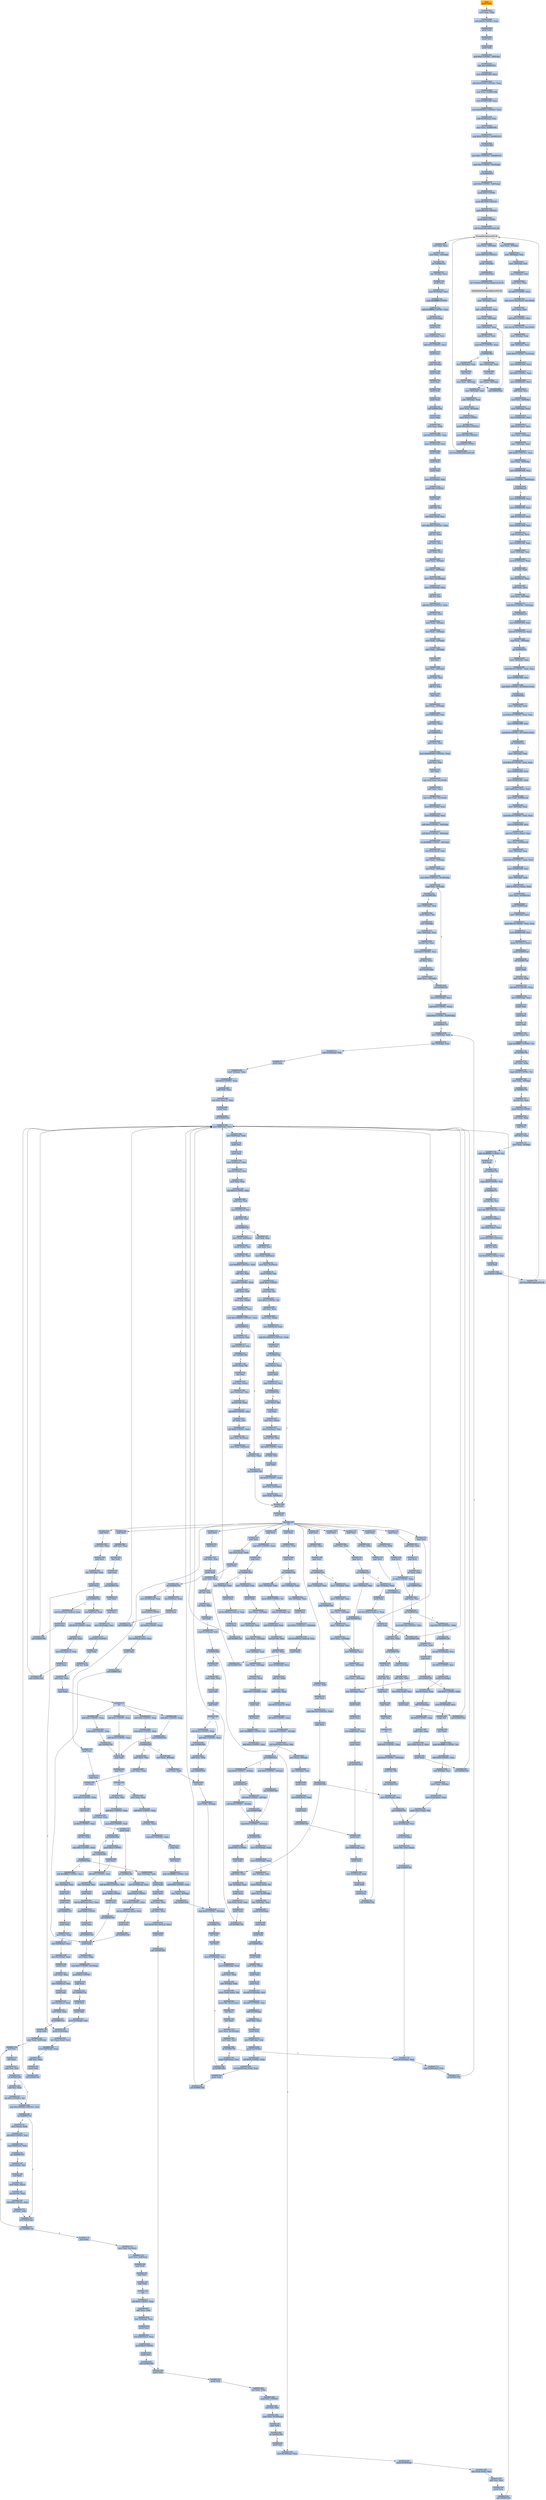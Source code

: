 digraph G {
node[shape=rectangle,style=filled,fillcolor=lightsteelblue,color=lightsteelblue]
bgcolor="transparent"
a0x00691803pushl_ebp[label="start\npushl %ebp",color="lightgrey",fillcolor="orange"];
a0x00691804movl_esp_ebp[label="0x00691804\nmovl %esp, %ebp"];
a0x00691806subl_0x58UINT8_esp[label="0x00691806\nsubl $0x58<UINT8>, %esp"];
a0x00691809pushl_ebx[label="0x00691809\npushl %ebx"];
a0x0069180apushl_esi[label="0x0069180a\npushl %esi"];
a0x0069180bpushl_edi[label="0x0069180b\npushl %edi"];
a0x0069180candl_0x0UINT8__36ebp_[label="0x0069180c\nandl $0x0<UINT8>, -36(%ebp)"];
a0x00691810repz_jmp_0x0069181f[label="0x00691810\nrepz jmp 0x0069181f"];
a0x0069181fmovl_0x00691000_eax[label="0x0069181f\nmovl 0x00691000, %eax"];
a0x00691824addl_0x691000UINT32_eax[label="0x00691824\naddl $0x691000<UINT32>, %eax"];
a0x00691829movl_eax_0x00691008[label="0x00691829\nmovl %eax, 0x00691008"];
a0x0069182emovl_0x00691008_eax[label="0x0069182e\nmovl 0x00691008, %eax"];
a0x00691833movl_0x691803UINT32_ecx[label="0x00691833\nmovl $0x691803<UINT32>, %ecx"];
a0x00691838subl_0x18eax__ecx[label="0x00691838\nsubl 0x18(%eax), %ecx"];
a0x0069183bmovl_ecx_0x0069100c[label="0x0069183b\nmovl %ecx, 0x0069100c"];
a0x00691841cmpl_0x0UINT8_0x00691010[label="0x00691841\ncmpl $0x0<UINT8>, 0x00691010"];
a0x00691848je_0x00691860[label="0x00691848\nje 0x00691860"];
a0x00691860movl_0x1UINT32_0x00691010[label="0x00691860\nmovl $0x1<UINT32>, 0x00691010"];
a0x0069186acmpl_0x1UINT8_0xcebp_[label="0x0069186a\ncmpl $0x1<UINT8>, 0xc(%ebp)"];
a0x0069186eje_0x00691874[label="0x0069186e\nje 0x00691874"];
a0x00691870andl_0x0UINT8_0x8ebp_[label="0x00691870\nandl $0x0<UINT8>, 0x8(%ebp)"];
a0x00691874pushl_0x4UINT8[label="0x00691874\npushl $0x4<UINT8>"];
a0x00691876pushl_0x1000UINT32[label="0x00691876\npushl $0x1000<UINT32>"];
a0x0069187bpushl_0x104UINT32[label="0x0069187b\npushl $0x104<UINT32>"];
a0x00691880pushl_0x0UINT8[label="0x00691880\npushl $0x0<UINT8>"];
a0x00691882call_VirtualAlloc_kernel32_dll[label="0x00691882\ncall VirtualAlloc@kernel32.dll"];
VirtualAlloc_kernel32_dll[label="VirtualAlloc@kernel32.dll",color="lightgrey",fillcolor="lightgrey"];
a0x00691888movl_eax__20ebp_[label="0x00691888\nmovl %eax, -20(%ebp)"];
a0x0069188bpushl_0x104UINT32[label="0x0069188b\npushl $0x104<UINT32>"];
a0x00691890pushl__20ebp_[label="0x00691890\npushl -20(%ebp)"];
a0x00691893pushl_0x8ebp_[label="0x00691893\npushl 0x8(%ebp)"];
a0x00691896call_GetModuleFileNameA_kernel32_dll[label="0x00691896\ncall GetModuleFileNameA@kernel32.dll"];
GetModuleFileNameA_kernel32_dll[label="GetModuleFileNameA@kernel32.dll",color="lightgrey",fillcolor="lightgrey"];
a0x0069189cmovl__20ebp__ecx[label="0x0069189c\nmovl -20(%ebp), %ecx"];
a0x0069189fleal__1ecxeax__eax[label="0x0069189f\nleal -1(%ecx,%eax), %eax"];
a0x006918a3movl_eax__84ebp_[label="0x006918a3\nmovl %eax, -84(%ebp)"];
a0x006918a6movl__84ebp__eax[label="0x006918a6\nmovl -84(%ebp), %eax"];
a0x006918a9movsbl_eax__eax[label="0x006918a9\nmovsbl (%eax), %eax"];
a0x006918accmpl_0x5cUINT8_eax[label="0x006918ac\ncmpl $0x5c<UINT8>, %eax"];
a0x006918afje_0x006918ba[label="0x006918af\nje 0x006918ba"];
a0x006918b1movl__84ebp__eax[label="0x006918b1\nmovl -84(%ebp), %eax"];
a0x006918b4decl_eax[label="0x006918b4\ndecl %eax"];
a0x006918b5movl_eax__84ebp_[label="0x006918b5\nmovl %eax, -84(%ebp)"];
a0x006918b8jmp_0x006918a6[label="0x006918b8\njmp 0x006918a6"];
a0x006918bamovl__84ebp__eax[label="0x006918ba\nmovl -84(%ebp), %eax"];
a0x006918bdincl_eax[label="0x006918bd\nincl %eax"];
a0x006918bemovl_eax__84ebp_[label="0x006918be\nmovl %eax, -84(%ebp)"];
a0x006918c1movl__84ebp__eax[label="0x006918c1\nmovl -84(%ebp), %eax"];
a0x006918c4subl__20ebp__eax[label="0x006918c4\nsubl -20(%ebp), %eax"];
a0x006918c7movl_eax__80ebp_[label="0x006918c7\nmovl %eax, -80(%ebp)"];
a0x006918capushl_0x4UINT8[label="0x006918ca\npushl $0x4<UINT8>"];
a0x006918ccpushl_0x1000UINT32[label="0x006918cc\npushl $0x1000<UINT32>"];
a0x006918d1pushl_0x104UINT32[label="0x006918d1\npushl $0x104<UINT32>"];
a0x006918d6pushl_0x0UINT8[label="0x006918d6\npushl $0x0<UINT8>"];
a0x006918d8call_VirtualAlloc_kernel32_dll[label="0x006918d8\ncall VirtualAlloc@kernel32.dll"];
a0x006918demovl_eax__4ebp_[label="0x006918de\nmovl %eax, -4(%ebp)"];
a0x006918e1movl__80ebp__ecx[label="0x006918e1\nmovl -80(%ebp), %ecx"];
a0x006918e4movl__20ebp__esi[label="0x006918e4\nmovl -20(%ebp), %esi"];
a0x006918e7movl__4ebp__edi[label="0x006918e7\nmovl -4(%ebp), %edi"];
a0x006918eamovl_ecx_eax[label="0x006918ea\nmovl %ecx, %eax"];
a0x006918ecshrl_0x2UINT8_ecx[label="0x006918ec\nshrl $0x2<UINT8>, %ecx"];
a0x006918efrepz_movsl_ds_esi__es_edi_[label="0x006918ef\nrepz movsl %ds:(%esi), %es:(%edi)"];
a0x006918f1movl_eax_ecx[label="0x006918f1\nmovl %eax, %ecx"];
a0x006918f3andl_0x3UINT8_ecx[label="0x006918f3\nandl $0x3<UINT8>, %ecx"];
a0x006918f6repz_movsb_ds_esi__es_edi_[label="0x006918f6\nrepz movsb %ds:(%esi), %es:(%edi)"];
a0x006918f8movl__4ebp__eax[label="0x006918f8\nmovl -4(%ebp), %eax"];
a0x006918fbaddl__80ebp__eax[label="0x006918fb\naddl -80(%ebp), %eax"];
a0x006918feandb_0x0UINT8_0x1eax_[label="0x006918fe\nandb $0x0<UINT8>, 0x1(%eax)"];
a0x00691902movl_0x00691004_eax[label="0x00691902\nmovl 0x00691004, %eax"];
a0x00691907shll_0x6UINT8_eax[label="0x00691907\nshll $0x6<UINT8>, %eax"];
a0x0069190amovl_0x0069100c_ecx[label="0x0069190a\nmovl 0x0069100c, %ecx"];
a0x00691910addl_eax_ecx[label="0x00691910\naddl %eax, %ecx"];
a0x00691912movl_ecx__64ebp_[label="0x00691912\nmovl %ecx, -64(%ebp)"];
a0x00691915movl__64ebp__eax[label="0x00691915\nmovl -64(%ebp), %eax"];
a0x00691918movl_0x0069100c_ecx[label="0x00691918\nmovl 0x0069100c, %ecx"];
a0x0069191eaddl_0x3ceax__ecx[label="0x0069191e\naddl 0x3c(%eax), %ecx"];
a0x00691921movl_ecx__16ebp_[label="0x00691921\nmovl %ecx, -16(%ebp)"];
a0x00691924movl__16ebp__eax[label="0x00691924\nmovl -16(%ebp), %eax"];
a0x00691927addl_0xf8UINT32_eax[label="0x00691927\naddl $0xf8<UINT32>, %eax"];
a0x0069192cmovl_eax__60ebp_[label="0x0069192c\nmovl %eax, -60(%ebp)"];
a0x0069192fmovl_0x00691008_eax[label="0x0069192f\nmovl 0x00691008, %eax"];
a0x00691934cmpl_0x0UINT8_0x64eax_[label="0x00691934\ncmpl $0x0<UINT8>, 0x64(%eax)"];
a0x00691938je_0x00691a47[label="0x00691938\nje 0x00691a47"];
a0x00691a47movl_0x00691008_eax[label="0x00691a47\nmovl 0x00691008, %eax"];
a0x00691a4cmovl_0x0069100c_ecx[label="0x00691a4c\nmovl 0x0069100c, %ecx"];
a0x00691a52addl_0x10eax__ecx[label="0x00691a52\naddl 0x10(%eax), %ecx"];
a0x00691a55movl_0x00691008_eax[label="0x00691a55\nmovl 0x00691008, %eax"];
a0x00691a5asubl_0xceax__ecx[label="0x00691a5a\nsubl 0xc(%eax), %ecx"];
a0x00691a5dmovl_0x00691008_eax[label="0x00691a5d\nmovl 0x00691008, %eax"];
a0x00691a62movl__16ebp__esi[label="0x00691a62\nmovl -16(%ebp), %esi"];
a0x00691a65movl_0x78eax__eax[label="0x00691a65\nmovl 0x78(%eax), %eax"];
a0x00691a68xorl_edx_edx[label="0x00691a68\nxorl %edx, %edx"];
a0x00691a6adivl_0x3cesi__eax[label="0x00691a6a\ndivl 0x3c(%esi), %eax"];
a0x00691a6daddl_edx_ecx[label="0x00691a6d\naddl %edx, %ecx"];
a0x00691a6fmovl_ecx__56ebp_[label="0x00691a6f\nmovl %ecx, -56(%ebp)"];
a0x00691a72andl_0x0UINT8__36ebp_[label="0x00691a72\nandl $0x0<UINT8>, -36(%ebp)"];
a0x00691a76jmp_0x00691a7f[label="0x00691a76\njmp 0x00691a7f"];
a0x00691a7fmovl_0x00691008_eax[label="0x00691a7f\nmovl 0x00691008, %eax"];
a0x00691a84movzwl_0x70eax__eax[label="0x00691a84\nmovzwl 0x70(%eax), %eax"];
a0x00691a88cmpl_eax__36ebp_[label="0x00691a88\ncmpl %eax, -36(%ebp)"];
a0x00691a8bjge_0x00691b31[label="0x00691a8b\njge 0x00691b31"];
a0x00691a91movl__36ebp__eax[label="0x00691a91\nmovl -36(%ebp), %eax"];
a0x00691a94imull_0x18UINT8_eax_eax[label="0x00691a94\nimull $0x18<UINT8>, %eax, %eax"];
a0x00691a97movl_0x00691008_ecx[label="0x00691a97\nmovl 0x00691008, %ecx"];
a0x00691a9dcmpl_0x0UINT8_0x74ecxeax_[label="0x00691a9d\ncmpl $0x0<UINT8>, 0x74(%ecx,%eax)"];
a0x00691aa2je_0x00691b2c[label="0x00691aa2\nje 0x00691b2c"];
a0x00691aa8movl__36ebp__eax[label="0x00691aa8\nmovl -36(%ebp), %eax"];
a0x00691aabimull_0x18UINT8_eax_eax[label="0x00691aab\nimull $0x18<UINT8>, %eax, %eax"];
a0x00691aaemovl_0x00691008_ecx[label="0x00691aae\nmovl 0x00691008, %ecx"];
a0x00691ab4cmpl_0x0UINT8_0x7cecxeax_[label="0x00691ab4\ncmpl $0x0<UINT8>, 0x7c(%ecx,%eax)"];
a0x00691ab9jbe_0x00691b2c[label="0x00691ab9\njbe 0x00691b2c"];
a0x00691abbmovl__36ebp__eax[label="0x00691abb\nmovl -36(%ebp), %eax"];
a0x00691abeimull_0x18UINT8_eax_eax[label="0x00691abe\nimull $0x18<UINT8>, %eax, %eax"];
a0x00691ac1movl_0x00691008_ecx[label="0x00691ac1\nmovl 0x00691008, %ecx"];
a0x00691ac7movl_0x0069100c_edx[label="0x00691ac7\nmovl 0x0069100c, %edx"];
a0x00691acdaddl_0x80ecxeax__edx[label="0x00691acd\naddl 0x80(%ecx,%eax), %edx"];
a0x00691ad4movl_edx_0x00691ea4[label="0x00691ad4\nmovl %edx, 0x00691ea4"];
a0x00691adamovl__36ebp__eax[label="0x00691ada\nmovl -36(%ebp), %eax"];
a0x00691addimull_0x18UINT8_eax_eax[label="0x00691add\nimull $0x18<UINT8>, %eax, %eax"];
a0x00691ae0movl_0x00691008_ecx[label="0x00691ae0\nmovl 0x00691008, %ecx"];
a0x00691ae6movl_0x7cecxeax__eax[label="0x00691ae6\nmovl 0x7c(%ecx,%eax), %eax"];
a0x00691aeamovl_eax_0x00691ea8[label="0x00691aea\nmovl %eax, 0x00691ea8"];
a0x00691aefmovl__36ebp__eax[label="0x00691aef\nmovl -36(%ebp), %eax"];
a0x00691af2imull_0x18UINT8_eax_eax[label="0x00691af2\nimull $0x18<UINT8>, %eax, %eax"];
a0x00691af5movl_0x00691008_ecx[label="0x00691af5\nmovl 0x00691008, %ecx"];
a0x00691afbmovl__56ebp__edx[label="0x00691afb\nmovl -56(%ebp), %edx"];
a0x00691afeaddl_0x78ecxeax__edx[label="0x00691afe\naddl 0x78(%ecx,%eax), %edx"];
a0x00691b02movl_edx_0x00691ea0[label="0x00691b02\nmovl %edx, 0x00691ea0"];
a0x00691b08pushl_0x00691ea4[label="0x00691b08\npushl 0x00691ea4"];
a0x00691b0emovl__36ebp__eax[label="0x00691b0e\nmovl -36(%ebp), %eax"];
a0x00691b11imull_0x18UINT8_eax_eax[label="0x00691b11\nimull $0x18<UINT8>, %eax, %eax"];
a0x00691b14movl_0x00691008_ecx[label="0x00691b14\nmovl 0x00691008, %ecx"];
a0x00691b1apushl_0x7cecxeax_[label="0x00691b1a\npushl 0x7c(%ecx,%eax)"];
a0x00691b1epushl_0x00691ea0[label="0x00691b1e\npushl 0x00691ea0"];
a0x00691b24call_0x0069172a[label="0x00691b24\ncall 0x0069172a"];
a0x0069172apushl_ebp[label="0x0069172a\npushl %ebp"];
a0x0069172bmovl_esp_ebp[label="0x0069172b\nmovl %esp, %ebp"];
a0x0069172dsubl_0x14UINT8_esp[label="0x0069172d\nsubl $0x14<UINT8>, %esp"];
a0x00691730movl_0x8ebp__eax[label="0x00691730\nmovl 0x8(%ebp), %eax"];
a0x00691733pushl_ebx[label="0x00691733\npushl %ebx"];
a0x00691734pushl_esi[label="0x00691734\npushl %esi"];
a0x00691735pushl_edi[label="0x00691735\npushl %edi"];
a0x00691736movb_eax__cl[label="0x00691736\nmovb (%eax), %cl"];
a0x00691738cmpb_0xffffffe1UINT8_cl[label="0x00691738\ncmpb $0xffffffe1<UINT8>, %cl"];
a0x0069173bjae_0x0069179c[label="0x0069173b\njae 0x0069179c"];
a0x0069173dxorl_ebx_ebx[label="0x0069173d\nxorl %ebx, %ebx"];
a0x0069173fcmpb_0x2dUINT8_cl[label="0x0069173f\ncmpb $0x2d<UINT8>, %cl"];
a0x00691742movl_ebx__4ebp_[label="0x00691742\nmovl %ebx, -4(%ebp)"];
a0x00691745jb_0x0069175a[label="0x00691745\njb 0x0069175a"];
a0x00691747movzbl_cl_eax[label="0x00691747\nmovzbl %cl, %eax"];
a0x0069174apushl_0x2dUINT8[label="0x0069174a\npushl $0x2d<UINT8>"];
a0x0069174cxorl_edx_edx[label="0x0069174c\nxorl %edx, %edx"];
a0x0069174epopl_esi[label="0x0069174e\npopl %esi"];
a0x0069174fdivl_esi_eax[label="0x0069174f\ndivl %esi, %eax"];
a0x00691751movl_eax__4ebp_[label="0x00691751\nmovl %eax, -4(%ebp)"];
a0x00691754addb_0xffffffd3UINT8_cl[label="0x00691754\naddb $0xffffffd3<UINT8>, %cl"];
a0x00691757decl_eax[label="0x00691757\ndecl %eax"];
a0x00691758jne_0x00691754[label="0x00691758\njne 0x00691754"];
a0x0069175acmpb_0x9UINT8_cl[label="0x0069175a\ncmpb $0x9<UINT8>, %cl"];
a0x0069175djb_0x00691771[label="0x0069175d\njb 0x00691771"];
a0x00691771movzbl_cl_esi[label="0x00691771\nmovzbl %cl, %esi"];
a0x00691774movl_0x300UINT32_eax[label="0x00691774\nmovl $0x300<UINT32>, %eax"];
a0x00691779pushl_0x4UINT8[label="0x00691779\npushl $0x4<UINT8>"];
a0x0069177bleal_esiebx__ecx[label="0x0069177b\nleal (%esi,%ebx), %ecx"];
a0x0069177epushl_0x1000UINT32[label="0x0069177e\npushl $0x1000<UINT32>"];
a0x00691783shll_cl_eax[label="0x00691783\nshll %cl, %eax"];
a0x00691785leal_0xe6ceaxeax__edi[label="0x00691785\nleal 0xe6c(%eax,%eax), %edi"];
a0x0069178cpushl_edi[label="0x0069178c\npushl %edi"];
a0x0069178dpushl_0x0UINT8[label="0x0069178d\npushl $0x0<UINT8>"];
a0x0069178fcall_VirtualAlloc_kernel32_dll[label="0x0069178f\ncall VirtualAlloc@kernel32.dll"];
a0x00691795testl_eax_eax[label="0x00691795\ntestl %eax, %eax"];
a0x00691797movl_eax__12ebp_[label="0x00691797\nmovl %eax, -12(%ebp)"];
a0x0069179ajne_0x006917a1[label="0x0069179a\njne 0x006917a1"];
a0x006917a1leal__8ebp__ecx[label="0x006917a1\nleal -8(%ebp), %ecx"];
a0x006917a4pushl_ecx[label="0x006917a4\npushl %ecx"];
a0x006917a5movl_0xcebp__ecx[label="0x006917a5\nmovl 0xc(%ebp), %ecx"];
a0x006917a8pushl_0xffffffffUINT8[label="0x006917a8\npushl $0xffffffff<UINT8>"];
a0x006917aaaddl_0xfffffffbUINT8_ecx[label="0x006917aa\naddl $0xfffffffb<UINT8>, %ecx"];
a0x006917adpushl_0x10ebp_[label="0x006917ad\npushl 0x10(%ebp)"];
a0x006917b0pushl_ecx[label="0x006917b0\npushl %ecx"];
a0x006917b1movl_0x8ebp__ecx[label="0x006917b1\nmovl 0x8(%ebp), %ecx"];
a0x006917b4addl_0x5UINT8_ecx[label="0x006917b4\naddl $0x5<UINT8>, %ecx"];
a0x006917b7pushl_ecx[label="0x006917b7\npushl %ecx"];
a0x006917b8pushl__4ebp_[label="0x006917b8\npushl -4(%ebp)"];
a0x006917bbpushl_ebx[label="0x006917bb\npushl %ebx"];
a0x006917bcpushl_esi[label="0x006917bc\npushl %esi"];
a0x006917bdpushl_edi[label="0x006917bd\npushl %edi"];
a0x006917bepushl_eax[label="0x006917be\npushl %eax"];
a0x006917bfcall_0x006913b5[label="0x006917bf\ncall 0x006913b5"];
a0x006913b5pushl_ebp[label="0x006913b5\npushl %ebp"];
a0x006913b6movl_esp_ebp[label="0x006913b6\nmovl %esp, %ebp"];
a0x006913b8subl_0x34UINT8_esp[label="0x006913b8\nsubl $0x34<UINT8>, %esp"];
a0x006913bbmovl_0x10ebp__eax[label="0x006913bb\nmovl 0x10(%ebp), %eax"];
a0x006913bepushl_ebx[label="0x006913be\npushl %ebx"];
a0x006913bfpushl_esi[label="0x006913bf\npushl %esi"];
a0x006913c0pushl_edi[label="0x006913c0\npushl %edi"];
a0x006913c1movl_0x14ebp__edi[label="0x006913c1\nmovl 0x14(%ebp), %edi"];
a0x006913c4pushl_0x1UINT8[label="0x006913c4\npushl $0x1<UINT8>"];
a0x006913c6popl_edx[label="0x006913c6\npopl %edx"];
a0x006913c7xorb_bl_bl[label="0x006913c7\nxorb %bl, %bl"];
a0x006913c9leal_eaxedi__ecx[label="0x006913c9\nleal (%eax,%edi), %ecx"];
a0x006913ccmovl_0x300UINT32_eax[label="0x006913cc\nmovl $0x300<UINT32>, %eax"];
a0x006913d1shll_cl_eax[label="0x006913d1\nshll %cl, %eax"];
a0x006913d3xorl_ecx_ecx[label="0x006913d3\nxorl %ecx, %ecx"];
a0x006913d5movl_edx_esi[label="0x006913d5\nmovl %edx, %esi"];
a0x006913d7movl_ecx__4ebp_[label="0x006913d7\nmovl %ecx, -4(%ebp)"];
a0x006913damovl_ecx__20ebp_[label="0x006913da\nmovl %ecx, -20(%ebp)"];
a0x006913ddmovl_ecx_0x14ebp_[label="0x006913dd\nmovl %ecx, 0x14(%ebp)"];
a0x006913e0movl_0x18ebp__ecx[label="0x006913e0\nmovl 0x18(%ebp), %ecx"];
a0x006913e3shll_cl_esi[label="0x006913e3\nshll %cl, %esi"];
a0x006913e5addl_0x736UINT32_eax[label="0x006913e5\naddl $0x736<UINT32>, %eax"];
a0x006913eamovl_edi_ecx[label="0x006913ea\nmovl %edi, %ecx"];
a0x006913ecmovl_edx__8ebp_[label="0x006913ec\nmovl %edx, -8(%ebp)"];
a0x006913efmovl_edx__16ebp_[label="0x006913ef\nmovl %edx, -16(%ebp)"];
a0x006913f2movl_edx__12ebp_[label="0x006913f2\nmovl %edx, -12(%ebp)"];
a0x006913f5movl_edx__24ebp_[label="0x006913f5\nmovl %edx, -24(%ebp)"];
a0x006913f8decl_esi[label="0x006913f8\ndecl %esi"];
a0x006913f9movl_esi__28ebp_[label="0x006913f9\nmovl %esi, -28(%ebp)"];
a0x006913fcmovl_edx_esi[label="0x006913fc\nmovl %edx, %esi"];
a0x006913feshll_cl_esi[label="0x006913fe\nshll %cl, %esi"];
a0x00691400decl_esi[label="0x00691400\ndecl %esi"];
a0x00691401movl_esi__32ebp_[label="0x00691401\nmovl %esi, -32(%ebp)"];
a0x00691404movl_0x8ebp__esi[label="0x00691404\nmovl 0x8(%ebp), %esi"];
a0x00691407testl_eax_eax[label="0x00691407\ntestl %eax, %eax"];
a0x00691409jbe_0x0069141d[label="0x00691409\njbe 0x0069141d"];
a0x0069140bmovl_eax_ecx[label="0x0069140b\nmovl %eax, %ecx"];
a0x0069140dmovl_0x4000400UINT32_eax[label="0x0069140d\nmovl $0x4000400<UINT32>, %eax"];
a0x00691412movl_esi_edi[label="0x00691412\nmovl %esi, %edi"];
a0x00691414shrl_ecx[label="0x00691414\nshrl %ecx"];
a0x00691416repz_stosl_eax_es_edi_[label="0x00691416\nrepz stosl %eax, %es:(%edi)"];
a0x00691418adcl_ecx_ecx[label="0x00691418\nadcl %ecx, %ecx"];
a0x0069141arepz_stosw_ax_es_edi_[label="0x0069141a\nrepz stosw %ax, %es:(%edi)"];
a0x0069141dmovl_0x1cebp__eax[label="0x0069141d\nmovl 0x1c(%ebp), %eax"];
a0x00691420movl_0x20ebp__ecx[label="0x00691420\nmovl 0x20(%ebp), %ecx"];
a0x00691423andl_0x0UINT8__36ebp_[label="0x00691423\nandl $0x0<UINT8>, -36(%ebp)"];
a0x00691427andl_0x0UINT8__40ebp_[label="0x00691427\nandl $0x0<UINT8>, -40(%ebp)"];
a0x0069142borl_0xffffffffUINT8__44ebp_[label="0x0069142b\norl $0xffffffff<UINT8>, -44(%ebp)"];
a0x0069142fleal_eaxecx__edi[label="0x0069142f\nleal (%eax,%ecx), %edi"];
a0x00691432movl_eax__52ebp_[label="0x00691432\nmovl %eax, -52(%ebp)"];
a0x00691435movl_edi__48ebp_[label="0x00691435\nmovl %edi, -48(%ebp)"];
a0x00691438movl_0x5UINT32_0x18ebp_[label="0x00691438\nmovl $0x5<UINT32>, 0x18(%ebp)"];
a0x0069143fcmpl_edi__52ebp_[label="0x0069143f\ncmpl %edi, -52(%ebp)"];
a0x00691442jne_0x0069144b[label="0x00691442\njne 0x0069144b"];
a0x0069144bmovl__52ebp__eax[label="0x0069144b\nmovl -52(%ebp), %eax"];
a0x0069144emovb_eax__al[label="0x0069144e\nmovb (%eax), %al"];
a0x00691450incl__52ebp_[label="0x00691450\nincl -52(%ebp)"];
a0x00691453movl__40ebp__ecx[label="0x00691453\nmovl -40(%ebp), %ecx"];
a0x00691456movzbl_al_eax[label="0x00691456\nmovzbl %al, %eax"];
a0x00691459shll_0x8UINT8_ecx[label="0x00691459\nshll $0x8<UINT8>, %ecx"];
a0x0069145corl_eax_ecx[label="0x0069145c\norl %eax, %ecx"];
a0x0069145edecl_0x18ebp_[label="0x0069145e\ndecl 0x18(%ebp)"];
a0x00691461movl_ecx__40ebp_[label="0x00691461\nmovl %ecx, -40(%ebp)"];
a0x00691464jne_0x0069143f[label="0x00691464\njne 0x0069143f"];
a0x00691466movl_0x2cebp__eax[label="0x00691466\nmovl 0x2c(%ebp), %eax"];
a0x00691469andl_0x0UINT8_eax_[label="0x00691469\nandl $0x0<UINT8>, (%eax)"];
a0x0069146ccmpl_0x0UINT8_0x28ebp_[label="0x0069146c\ncmpl $0x0<UINT8>, 0x28(%ebp)"];
a0x00691470jbe_0x0069171b[label="0x00691470\njbe 0x0069171b"];
a0x00691476movl__28ebp__edi[label="0x00691476\nmovl -28(%ebp), %edi"];
a0x00691479leal__52ebp__eax[label="0x00691479\nleal -52(%ebp), %eax"];
a0x0069147candl_0x14ebp__edi[label="0x0069147c\nandl 0x14(%ebp), %edi"];
a0x0069147fpushl_eax[label="0x0069147f\npushl %eax"];
a0x00691480movl__4ebp__eax[label="0x00691480\nmovl -4(%ebp), %eax"];
a0x00691483shll_0x4UINT8_eax[label="0x00691483\nshll $0x4<UINT8>, %eax"];
a0x00691486addl_edi_eax[label="0x00691486\naddl %edi, %eax"];
a0x00691488leal_esieax2__eax[label="0x00691488\nleal (%esi,%eax,2), %eax"];
a0x0069148bpushl_eax[label="0x0069148b\npushl %eax"];
a0x0069148ccall_0x00691184[label="0x0069148c\ncall 0x00691184"];
a0x00691184movl_0x8esp__ecx[label="0x00691184\nmovl 0x8(%esp), %ecx"];
a0x00691188movl_0x4esp__edx[label="0x00691188\nmovl 0x4(%esp), %edx"];
a0x0069118cpushl_esi[label="0x0069118c\npushl %esi"];
a0x0069118dpushl_edi[label="0x0069118d\npushl %edi"];
a0x0069118emovl_0x8ecx__eax[label="0x0069118e\nmovl 0x8(%ecx), %eax"];
a0x00691191movzwl_edx__esi[label="0x00691191\nmovzwl (%edx), %esi"];
a0x00691194movl_eax_edi[label="0x00691194\nmovl %eax, %edi"];
a0x00691196shrl_0xbUINT8_edi[label="0x00691196\nshrl $0xb<UINT8>, %edi"];
a0x00691199imull_esi_edi[label="0x00691199\nimull %esi, %edi"];
a0x0069119cmovl_0xcecx__esi[label="0x0069119c\nmovl 0xc(%ecx), %esi"];
a0x0069119fcmpl_edi_esi[label="0x0069119f\ncmpl %edi, %esi"];
a0x006911a1jae_0x006911f5[label="0x006911a1\njae 0x006911f5"];
a0x006911a3movl_edi_0x8ecx_[label="0x006911a3\nmovl %edi, 0x8(%ecx)"];
a0x006911a6movw_edx__ax[label="0x006911a6\nmovw (%edx), %ax"];
a0x006911a9movzwl_ax_esi[label="0x006911a9\nmovzwl %ax, %esi"];
a0x006911acmovl_0x800UINT32_edi[label="0x006911ac\nmovl $0x800<UINT32>, %edi"];
a0x006911b1subl_esi_edi[label="0x006911b1\nsubl %esi, %edi"];
a0x006911b3sarl_0x5UINT8_edi[label="0x006911b3\nsarl $0x5<UINT8>, %edi"];
a0x006911b6addl_eax_edi[label="0x006911b6\naddl %eax, %edi"];
a0x006911b8movw_di_edx_[label="0x006911b8\nmovw %di, (%edx)"];
a0x006911bbmovl_0x8ecx__eax[label="0x006911bb\nmovl 0x8(%ecx), %eax"];
a0x006911becmpl_0x1000000UINT32_eax[label="0x006911be\ncmpl $0x1000000<UINT32>, %eax"];
a0x006911c3jae_0x006911f1[label="0x006911c3\njae 0x006911f1"];
a0x006911f1xorl_eax_eax[label="0x006911f1\nxorl %eax, %eax"];
a0x006911f3jmp_0x00691246[label="0x006911f3\njmp 0x00691246"];
a0x00691246popl_edi[label="0x00691246\npopl %edi"];
a0x00691247popl_esi[label="0x00691247\npopl %esi"];
a0x00691248ret[label="0x00691248\nret"];
a0x00691491popl_ecx[label="0x00691491\npopl %ecx"];
a0x00691492testl_eax_eax[label="0x00691492\ntestl %eax, %eax"];
a0x00691494popl_ecx[label="0x00691494\npopl %ecx"];
a0x00691495jne_0x0069152b[label="0x00691495\njne 0x0069152b"];
a0x0069149bmovl__32ebp__edx[label="0x0069149b\nmovl -32(%ebp), %edx"];
a0x0069149emovb_0x8UINT8_cl[label="0x0069149e\nmovb $0x8<UINT8>, %cl"];
a0x006914a0subb_0x10ebp__cl[label="0x006914a0\nsubb 0x10(%ebp), %cl"];
a0x006914a3andl_0x14ebp__edx[label="0x006914a3\nandl 0x14(%ebp), %edx"];
a0x006914a6movzbl_bl_eax[label="0x006914a6\nmovzbl %bl, %eax"];
a0x006914a9shrl_cl_eax[label="0x006914a9\nshrl %cl, %eax"];
a0x006914abmovl_0x10ebp__ecx[label="0x006914ab\nmovl 0x10(%ebp), %ecx"];
a0x006914aeshll_cl_edx[label="0x006914ae\nshll %cl, %edx"];
a0x006914b0addl_edx_eax[label="0x006914b0\naddl %edx, %eax"];
a0x006914b2leal_eaxeax2__eax[label="0x006914b2\nleal (%eax,%eax,2), %eax"];
a0x006914b5shll_0x9UINT8_eax[label="0x006914b5\nshll $0x9<UINT8>, %eax"];
a0x006914b8cmpl_0x4UINT8__4ebp_[label="0x006914b8\ncmpl $0x4<UINT8>, -4(%ebp)"];
a0x006914bcleal_0xe6ceaxesi__edi[label="0x006914bc\nleal 0xe6c(%eax,%esi), %edi"];
a0x006914c3jnl_0x006914cb[label="0x006914c3\njnl 0x006914cb"];
a0x006914c5andl_0x0UINT8__4ebp_[label="0x006914c5\nandl $0x0<UINT8>, -4(%ebp)"];
a0x006914c9jmp_0x006914db[label="0x006914c9\njmp 0x006914db"];
a0x006914dbcmpl_0x0UINT8__20ebp_[label="0x006914db\ncmpl $0x0<UINT8>, -20(%ebp)"];
a0x006914dfje_0x00691508[label="0x006914df\nje 0x00691508"];
a0x00691508pushl_0x1UINT8[label="0x00691508\npushl $0x1<UINT8>"];
a0x0069150apopl_ebx[label="0x0069150a\npopl %ebx"];
a0x0069150baddl_ebx_ebx[label="0x0069150b\naddl %ebx, %ebx"];
a0x0069150dleal__52ebp__eax[label="0x0069150d\nleal -52(%ebp), %eax"];
a0x00691510pushl_eax[label="0x00691510\npushl %eax"];
a0x00691511leal_ebxedi__eax[label="0x00691511\nleal (%ebx,%edi), %eax"];
a0x00691514pushl_eax[label="0x00691514\npushl %eax"];
a0x00691515call_0x00691184[label="0x00691515\ncall 0x00691184"];
a0x0069151aorl_eax_ebx[label="0x0069151a\norl %eax, %ebx"];
a0x0069151cpopl_ecx[label="0x0069151c\npopl %ecx"];
a0x0069151dcmpl_0x100UINT32_ebx[label="0x0069151d\ncmpl $0x100<UINT32>, %ebx"];
a0x00691523popl_ecx[label="0x00691523\npopl %ecx"];
a0x00691524jl_0x0069150b[label="0x00691524\njl 0x0069150b"];
a0x006911f5subl_edi_eax[label="0x006911f5\nsubl %edi, %eax"];
a0x006911f7subl_edi_esi[label="0x006911f7\nsubl %edi, %esi"];
a0x006911f9movl_eax_0x8ecx_[label="0x006911f9\nmovl %eax, 0x8(%ecx)"];
a0x006911fcmovl_esi_0xcecx_[label="0x006911fc\nmovl %esi, 0xc(%ecx)"];
a0x006911ffmovw_edx__ax[label="0x006911ff\nmovw (%edx), %ax"];
a0x00691202pushl_0x1UINT8[label="0x00691202\npushl $0x1<UINT8>"];
a0x00691204movw_ax_si[label="0x00691204\nmovw %ax, %si"];
a0x00691207shrw_0x5UINT8_si[label="0x00691207\nshrw $0x5<UINT8>, %si"];
a0x0069120bsubl_esi_eax[label="0x0069120b\nsubl %esi, %eax"];
a0x0069120dmovw_ax_edx_[label="0x0069120d\nmovw %ax, (%edx)"];
a0x00691210movl_0x8ecx__edx[label="0x00691210\nmovl 0x8(%ecx), %edx"];
a0x00691213cmpl_0x1000000UINT32_edx[label="0x00691213\ncmpl $0x1000000<UINT32>, %edx"];
a0x00691219popl_eax[label="0x00691219\npopl %eax"];
a0x0069121ajae_0x00691246[label="0x0069121a\njae 0x00691246"];
a0x0069121cmovl_ecx__esi[label="0x0069121c\nmovl (%ecx), %esi"];
a0x0069121epushl_ebx[label="0x0069121e\npushl %ebx"];
a0x0069121fcmpl_0x4ecx__esi[label="0x0069121f\ncmpl 0x4(%ecx), %esi"];
a0x00691222jne_0x0069122c[label="0x00691222\njne 0x0069122c"];
a0x0069122cmovb_esi__bl[label="0x0069122c\nmovb (%esi), %bl"];
a0x0069122eincl_esi[label="0x0069122e\nincl %esi"];
a0x0069122fmovl_esi_ecx_[label="0x0069122f\nmovl %esi, (%ecx)"];
a0x00691231movl_0xcecx__esi[label="0x00691231\nmovl 0xc(%ecx), %esi"];
a0x00691234movzbl_bl_edi[label="0x00691234\nmovzbl %bl, %edi"];
a0x00691237shll_0x8UINT8_esi[label="0x00691237\nshll $0x8<UINT8>, %esi"];
a0x0069123aorl_edi_esi[label="0x0069123a\norl %edi, %esi"];
a0x0069123cpopl_ebx[label="0x0069123c\npopl %ebx"];
a0x0069123dshll_0x8UINT8_edx[label="0x0069123d\nshll $0x8<UINT8>, %edx"];
a0x00691240movl_esi_0xcecx_[label="0x00691240\nmovl %esi, 0xc(%ecx)"];
a0x00691243movl_edx_0x8ecx_[label="0x00691243\nmovl %edx, 0x8(%ecx)"];
a0x00691526movl_0x24ebp__eax[label="0x00691526\nmovl 0x24(%ebp), %eax"];
a0x00691529jmp_0x0069159e[label="0x00691529\njmp 0x0069159e"];
a0x0069159emovl_0x14ebp__ecx[label="0x0069159e\nmovl 0x14(%ebp), %ecx"];
a0x006915a1incl_0x14ebp_[label="0x006915a1\nincl 0x14(%ebp)"];
a0x006915a4movb_bl_ecxeax_[label="0x006915a4\nmovb %bl, (%ecx,%eax)"];
a0x006915a7jmp_0x0069170f[label="0x006915a7\njmp 0x0069170f"];
a0x0069170fmovl_0x14ebp__eax[label="0x0069170f\nmovl 0x14(%ebp), %eax"];
a0x00691712cmpl_0x28ebp__eax[label="0x00691712\ncmpl 0x28(%ebp), %eax"];
a0x00691715jb_0x00691476[label="0x00691715\njb 0x00691476"];
a0x006911c5movl_ecx__esi[label="0x006911c5\nmovl (%ecx), %esi"];
a0x006911c7cmpl_0x4ecx__esi[label="0x006911c7\ncmpl 0x4(%ecx), %esi"];
a0x006911cajne_0x006911d8[label="0x006911ca\njne 0x006911d8"];
a0x006911d8movb_esi__dl[label="0x006911d8\nmovb (%esi), %dl"];
a0x006911daincl_esi[label="0x006911da\nincl %esi"];
a0x006911dbmovl_esi_ecx_[label="0x006911db\nmovl %esi, (%ecx)"];
a0x006911ddmovl_0xcecx__esi[label="0x006911dd\nmovl 0xc(%ecx), %esi"];
a0x006911e0movzbl_dl_edx[label="0x006911e0\nmovzbl %dl, %edx"];
a0x006911e3shll_0x8UINT8_esi[label="0x006911e3\nshll $0x8<UINT8>, %esi"];
a0x006911e6orl_edx_esi[label="0x006911e6\norl %edx, %esi"];
a0x006911e8shll_0x8UINT8_eax[label="0x006911e8\nshll $0x8<UINT8>, %eax"];
a0x006911ebmovl_esi_0xcecx_[label="0x006911eb\nmovl %esi, 0xc(%ecx)"];
a0x006911eemovl_eax_0x8ecx_[label="0x006911ee\nmovl %eax, 0x8(%ecx)"];
a0x0069152bmovl__4ebp__ebx[label="0x0069152b\nmovl -4(%ebp), %ebx"];
a0x0069152eleal__52ebp__eax[label="0x0069152e\nleal -52(%ebp), %eax"];
a0x00691531pushl_eax[label="0x00691531\npushl %eax"];
a0x00691532movl_0x1UINT32__20ebp_[label="0x00691532\nmovl $0x1<UINT32>, -20(%ebp)"];
a0x00691539leal_0x180esiebx2__eax[label="0x00691539\nleal 0x180(%esi,%ebx,2), %eax"];
a0x00691540pushl_eax[label="0x00691540\npushl %eax"];
a0x00691541call_0x00691184[label="0x00691541\ncall 0x00691184"];
a0x00691546popl_ecx[label="0x00691546\npopl %ecx"];
a0x00691547cmpl_0x1UINT8_eax[label="0x00691547\ncmpl $0x1<UINT8>, %eax"];
a0x0069154apopl_ecx[label="0x0069154a\npopl %ecx"];
a0x0069154bjne_0x00691624[label="0x0069154b\njne 0x00691624"];
a0x00691551leal__52ebp__eax[label="0x00691551\nleal -52(%ebp), %eax"];
a0x00691554pushl_eax[label="0x00691554\npushl %eax"];
a0x00691555leal_0x198esiebx2__eax[label="0x00691555\nleal 0x198(%esi,%ebx,2), %eax"];
a0x0069155cpushl_eax[label="0x0069155c\npushl %eax"];
a0x0069155dcall_0x00691184[label="0x0069155d\ncall 0x00691184"];
a0x00691562popl_ecx[label="0x00691562\npopl %ecx"];
a0x00691563testl_eax_eax[label="0x00691563\ntestl %eax, %eax"];
a0x00691565popl_ecx[label="0x00691565\npopl %ecx"];
a0x00691566leal__52ebp__eax[label="0x00691566\nleal -52(%ebp), %eax"];
a0x00691569pushl_eax[label="0x00691569\npushl %eax"];
a0x0069156ajne_0x006915ac[label="0x0069156a\njne 0x006915ac"];
a0x0069156cleal_0xfebx__eax[label="0x0069156c\nleal 0xf(%ebx), %eax"];
a0x0069156fshll_0x4UINT8_eax[label="0x0069156f\nshll $0x4<UINT8>, %eax"];
a0x00691572addl_edi_eax[label="0x00691572\naddl %edi, %eax"];
a0x00691574leal_esieax2__eax[label="0x00691574\nleal (%esi,%eax,2), %eax"];
a0x00691577pushl_eax[label="0x00691577\npushl %eax"];
a0x00691578call_0x00691184[label="0x00691578\ncall 0x00691184"];
a0x0069157dpopl_ecx[label="0x0069157d\npopl %ecx"];
a0x0069157etestl_eax_eax[label="0x0069157e\ntestl %eax, %eax"];
a0x00691580popl_ecx[label="0x00691580\npopl %ecx"];
a0x00691581jne_0x006915f8[label="0x00691581\njne 0x006915f8"];
a0x006915f8leal__52ebp__eax[label="0x006915f8\nleal -52(%ebp), %eax"];
a0x006915fbpushl_edi[label="0x006915fb\npushl %edi"];
a0x006915fcpushl_eax[label="0x006915fc\npushl %eax"];
a0x006915fdleal_0xa68esi__eax[label="0x006915fd\nleal 0xa68(%esi), %eax"];
a0x00691603pushl_eax[label="0x00691603\npushl %eax"];
a0x00691604call_0x00691340[label="0x00691604\ncall 0x00691340"];
a0x00691340pushl_esi[label="0x00691340\npushl %esi"];
a0x00691341movl_0x8esp__esi[label="0x00691341\nmovl 0x8(%esp), %esi"];
a0x00691345pushl_edi[label="0x00691345\npushl %edi"];
a0x00691346movl_0x10esp__edi[label="0x00691346\nmovl 0x10(%esp), %edi"];
a0x0069134apushl_edi[label="0x0069134a\npushl %edi"];
a0x0069134bpushl_esi[label="0x0069134b\npushl %esi"];
a0x0069134ccall_0x00691184[label="0x0069134c\ncall 0x00691184"];
a0x00691351popl_ecx[label="0x00691351\npopl %ecx"];
a0x00691352popl_ecx[label="0x00691352\npopl %ecx"];
a0x00691353testl_eax_eax[label="0x00691353\ntestl %eax, %eax"];
a0x00691355pushl_edi[label="0x00691355\npushl %edi"];
a0x00691356jne_0x00691370[label="0x00691356\njne 0x00691370"];
a0x00691358movl_0x18esp__eax[label="0x00691358\nmovl 0x18(%esp), %eax"];
a0x0069135cpushl_0x3UINT8[label="0x0069135c\npushl $0x3<UINT8>"];
a0x0069135eshll_0x4UINT8_eax[label="0x0069135e\nshll $0x4<UINT8>, %eax"];
a0x00691361leal_0x4eaxesi__eax[label="0x00691361\nleal 0x4(%eax,%esi), %eax"];
a0x00691365pushl_eax[label="0x00691365\npushl %eax"];
a0x00691366call_0x00691249[label="0x00691366\ncall 0x00691249"];
a0x00691249pushl_ebp[label="0x00691249\npushl %ebp"];
a0x0069124amovl_esp_ebp[label="0x0069124a\nmovl %esp, %ebp"];
a0x0069124ccmpl_0x0UINT8_0xcebp_[label="0x0069124c\ncmpl $0x0<UINT8>, 0xc(%ebp)"];
a0x00691250pushl_0x1UINT8[label="0x00691250\npushl $0x1<UINT8>"];
a0x00691252popl_eax[label="0x00691252\npopl %eax"];
a0x00691253jle_0x00691274[label="0x00691253\njle 0x00691274"];
a0x00691255pushl_esi[label="0x00691255\npushl %esi"];
a0x00691256pushl_edi[label="0x00691256\npushl %edi"];
a0x00691257movl_0xcebp__edi[label="0x00691257\nmovl 0xc(%ebp), %edi"];
a0x0069125apushl_0x10ebp_[label="0x0069125a\npushl 0x10(%ebp)"];
a0x0069125dleal_eaxeax__esi[label="0x0069125d\nleal (%eax,%eax), %esi"];
a0x00691260movl_0x8ebp__eax[label="0x00691260\nmovl 0x8(%ebp), %eax"];
a0x00691263addl_esi_eax[label="0x00691263\naddl %esi, %eax"];
a0x00691265pushl_eax[label="0x00691265\npushl %eax"];
a0x00691266call_0x00691184[label="0x00691266\ncall 0x00691184"];
a0x0069126bpopl_ecx[label="0x0069126b\npopl %ecx"];
a0x0069126caddl_esi_eax[label="0x0069126c\naddl %esi, %eax"];
a0x0069126edecl_edi[label="0x0069126e\ndecl %edi"];
a0x0069126fpopl_ecx[label="0x0069126f\npopl %ecx"];
a0x00691270jne_0x0069125a[label="0x00691270\njne 0x0069125a"];
a0x00691272popl_edi[label="0x00691272\npopl %edi"];
a0x00691273popl_esi[label="0x00691273\npopl %esi"];
a0x00691274movl_0xcebp__ecx[label="0x00691274\nmovl 0xc(%ebp), %ecx"];
a0x00691277pushl_0x1UINT8[label="0x00691277\npushl $0x1<UINT8>"];
a0x00691279popl_edx[label="0x00691279\npopl %edx"];
a0x0069127ashll_cl_edx[label="0x0069127a\nshll %cl, %edx"];
a0x0069127csubl_edx_eax[label="0x0069127c\nsubl %edx, %eax"];
a0x0069127epopl_ebp[label="0x0069127e\npopl %ebp"];
a0x0069127fret[label="0x0069127f\nret"];
a0x0069136baddl_0xcUINT8_esp[label="0x0069136b\naddl $0xc<UINT8>, %esp"];
a0x0069136ejmp_0x006913b2[label="0x0069136e\njmp 0x006913b2"];
a0x006913b2popl_edi[label="0x006913b2\npopl %edi"];
a0x006913b3popl_esi[label="0x006913b3\npopl %esi"];
a0x006913b4ret[label="0x006913b4\nret"];
a0x00691609movl_eax_edi[label="0x00691609\nmovl %eax, %edi"];
a0x0069160baddl_0xcUINT8_esp[label="0x0069160b\naddl $0xc<UINT8>, %esp"];
a0x0069160exorl_eax_eax[label="0x0069160e\nxorl %eax, %eax"];
a0x00691610cmpl_0x7UINT8_ebx[label="0x00691610\ncmpl $0x7<UINT8>, %ebx"];
a0x00691613setge_al[label="0x00691613\nsetge %al"];
a0x00691616decl_eax[label="0x00691616\ndecl %eax"];
a0x00691617andb_0xfffffffdUINT8_al[label="0x00691617\nandb $0xfffffffd<UINT8>, %al"];
a0x00691619addl_0xbUINT8_eax[label="0x00691619\naddl $0xb<UINT8>, %eax"];
a0x0069161cmovl_eax__4ebp_[label="0x0069161c\nmovl %eax, -4(%ebp)"];
a0x0069161fjmp_0x006916e8[label="0x0069161f\njmp 0x006916e8"];
a0x006916e8cmpl_0x0UINT8__8ebp_[label="0x006916e8\ncmpl $0x0<UINT8>, -8(%ebp)"];
a0x006916ecje_0x0069171b[label="0x006916ec\nje 0x0069171b"];
a0x006916eeincl_edi[label="0x006916ee\nincl %edi"];
a0x006916efincl_edi[label="0x006916ef\nincl %edi"];
a0x006916f0movl_0x14ebp__ecx[label="0x006916f0\nmovl 0x14(%ebp), %ecx"];
a0x006916f3movl_0x24ebp__eax[label="0x006916f3\nmovl 0x24(%ebp), %eax"];
a0x006916f6movl_ecx_edx[label="0x006916f6\nmovl %ecx, %edx"];
a0x006916f8subl__8ebp__edx[label="0x006916f8\nsubl -8(%ebp), %edx"];
a0x006916fbmovb_edxeax__bl[label="0x006916fb\nmovb (%edx,%eax), %bl"];
a0x006916femovb_bl_ecxeax_[label="0x006916fe\nmovb %bl, (%ecx,%eax)"];
a0x00691701incl_ecx[label="0x00691701\nincl %ecx"];
a0x00691702decl_edi[label="0x00691702\ndecl %edi"];
a0x00691703movl_ecx_0x14ebp_[label="0x00691703\nmovl %ecx, 0x14(%ebp)"];
a0x00691706testl_edi_edi[label="0x00691706\ntestl %edi, %edi"];
a0x00691708jle_0x0069170f[label="0x00691708\njle 0x0069170f"];
a0x0069170acmpl_0x28ebp__ecx[label="0x0069170a\ncmpl 0x28(%ebp), %ecx"];
a0x0069170djb_0x006916f0[label="0x0069170d\njb 0x006916f0"];
a0x006914cbcmpl_0xaUINT8__4ebp_[label="0x006914cb\ncmpl $0xa<UINT8>, -4(%ebp)"];
a0x006914cfjnl_0x006914d7[label="0x006914cf\njnl 0x006914d7"];
a0x006914d1subl_0x3UINT8__4ebp_[label="0x006914d1\nsubl $0x3<UINT8>, -4(%ebp)"];
a0x006914d5jmp_0x006914db[label="0x006914d5\njmp 0x006914db"];
a0x006914e1movl_0x14ebp__eax[label="0x006914e1\nmovl 0x14(%ebp), %eax"];
a0x006914e4movl_0x24ebp__ecx[label="0x006914e4\nmovl 0x24(%ebp), %ecx"];
a0x006914e7subl__8ebp__eax[label="0x006914e7\nsubl -8(%ebp), %eax"];
a0x006914eamovb_eaxecx__al[label="0x006914ea\nmovb (%eax,%ecx), %al"];
a0x006914edmovb_al_0x18ebp_[label="0x006914ed\nmovb %al, 0x18(%ebp)"];
a0x006914f0leal__52ebp__eax[label="0x006914f0\nleal -52(%ebp), %eax"];
a0x006914f3pushl_0x18ebp_[label="0x006914f3\npushl 0x18(%ebp)"];
a0x006914f6pushl_eax[label="0x006914f6\npushl %eax"];
a0x006914f7pushl_edi[label="0x006914f7\npushl %edi"];
a0x006914f8call_0x006912bb[label="0x006914f8\ncall 0x006912bb"];
a0x006912bbpushl_ebp[label="0x006912bb\npushl %ebp"];
a0x006912bcmovl_esp_ebp[label="0x006912bc\nmovl %esp, %ebp"];
a0x006912bepushl_ebx[label="0x006912be\npushl %ebx"];
a0x006912bfpushl_esi[label="0x006912bf\npushl %esi"];
a0x006912c0movzbl_0x10ebp__esi[label="0x006912c0\nmovzbl 0x10(%ebp), %esi"];
a0x006912c4shrl_0x7UINT8_esi[label="0x006912c4\nshrl $0x7<UINT8>, %esi"];
a0x006912c7shlb_0x10ebp_[label="0x006912c7\nshlb 0x10(%ebp)"];
a0x006912camovl_esi_eax[label="0x006912ca\nmovl %esi, %eax"];
a0x006912ccpushl_edi[label="0x006912cc\npushl %edi"];
a0x006912cdmovl_0x8ebp__edi[label="0x006912cd\nmovl 0x8(%ebp), %edi"];
a0x006912d0pushl_0xcebp_[label="0x006912d0\npushl 0xc(%ebp)"];
a0x006912d3shll_0x9UINT8_eax[label="0x006912d3\nshll $0x9<UINT8>, %eax"];
a0x006912d6leal_0x202eaxedi__eax[label="0x006912d6\nleal 0x202(%eax,%edi), %eax"];
a0x006912ddpushl_eax[label="0x006912dd\npushl %eax"];
a0x006912decall_0x00691184[label="0x006912de\ncall 0x00691184"];
a0x006912e3popl_ecx[label="0x006912e3\npopl %ecx"];
a0x006912e4movl_eax_ebx[label="0x006912e4\nmovl %eax, %ebx"];
a0x006912e6popl_ecx[label="0x006912e6\npopl %ecx"];
a0x006912e7orl_0x2UINT8_ebx[label="0x006912e7\norl $0x2<UINT8>, %ebx"];
a0x006912eacmpl_eax_esi[label="0x006912ea\ncmpl %eax, %esi"];
a0x006912ecjne_0x0069131c[label="0x006912ec\njne 0x0069131c"];
a0x006912eecmpl_0x100UINT32_ebx[label="0x006912ee\ncmpl $0x100<UINT32>, %ebx"];
a0x006912f4jnl_0x00691339[label="0x006912f4\njnl 0x00691339"];
a0x006912f6movzbl_0x10ebp__esi[label="0x006912f6\nmovzbl 0x10(%ebp), %esi"];
a0x006912fashrl_0x7UINT8_esi[label="0x006912fa\nshrl $0x7<UINT8>, %esi"];
a0x006912fdpushl_0xcebp_[label="0x006912fd\npushl 0xc(%ebp)"];
a0x00691300leal_0x1esi__eax[label="0x00691300\nleal 0x1(%esi), %eax"];
a0x00691303shlb_0x10ebp_[label="0x00691303\nshlb 0x10(%ebp)"];
a0x00691306shll_0x8UINT8_eax[label="0x00691306\nshll $0x8<UINT8>, %eax"];
a0x00691309addl_ebx_eax[label="0x00691309\naddl %ebx, %eax"];
a0x0069130bleal_edieax2__eax[label="0x0069130b\nleal (%edi,%eax,2), %eax"];
a0x0069130epushl_eax[label="0x0069130e\npushl %eax"];
a0x0069130fcall_0x00691184[label="0x0069130f\ncall 0x00691184"];
a0x00691314popl_ecx[label="0x00691314\npopl %ecx"];
a0x00691315addl_ebx_ebx[label="0x00691315\naddl %ebx, %ebx"];
a0x00691317popl_ecx[label="0x00691317\npopl %ecx"];
a0x00691318orl_eax_ebx[label="0x00691318\norl %eax, %ebx"];
a0x0069131ajmp_0x006912ea[label="0x0069131a\njmp 0x006912ea"];
a0x0069131cmovl_0x100UINT32_esi[label="0x0069131c\nmovl $0x100<UINT32>, %esi"];
a0x00691321cmpl_esi_ebx[label="0x00691321\ncmpl %esi, %ebx"];
a0x00691323jnl_0x00691339[label="0x00691323\njnl 0x00691339"];
a0x00691325pushl_0xcebp_[label="0x00691325\npushl 0xc(%ebp)"];
a0x00691328addl_ebx_ebx[label="0x00691328\naddl %ebx, %ebx"];
a0x0069132aleal_ebxedi__eax[label="0x0069132a\nleal (%ebx,%edi), %eax"];
a0x0069132dpushl_eax[label="0x0069132d\npushl %eax"];
a0x0069132ecall_0x00691184[label="0x0069132e\ncall 0x00691184"];
a0x00691333popl_ecx[label="0x00691333\npopl %ecx"];
a0x00691334orl_eax_ebx[label="0x00691334\norl %eax, %ebx"];
a0x00691336popl_ecx[label="0x00691336\npopl %ecx"];
a0x00691337jmp_0x00691321[label="0x00691337\njmp 0x00691321"];
a0x00691339popl_edi[label="0x00691339\npopl %edi"];
a0x0069133amovb_bl_al[label="0x0069133a\nmovb %bl, %al"];
a0x0069133cpopl_esi[label="0x0069133c\npopl %esi"];
a0x0069133dpopl_ebx[label="0x0069133d\npopl %ebx"];
a0x0069133epopl_ebp[label="0x0069133e\npopl %ebp"];
a0x0069133fret[label="0x0069133f\nret"];
a0x006914fdaddl_0xcUINT8_esp[label="0x006914fd\naddl $0xc<UINT8>, %esp"];
a0x00691500andl_0x0UINT8__20ebp_[label="0x00691500\nandl $0x0<UINT8>, -20(%ebp)"];
a0x00691504movb_al_bl[label="0x00691504\nmovb %al, %bl"];
a0x00691506jmp_0x00691526[label="0x00691506\njmp 0x00691526"];
a0x00691624movl__12ebp__eax[label="0x00691624\nmovl -12(%ebp), %eax"];
a0x00691627pushl_edi[label="0x00691627\npushl %edi"];
a0x00691628movl_eax__24ebp_[label="0x00691628\nmovl %eax, -24(%ebp)"];
a0x0069162bmovl__16ebp__eax[label="0x0069162b\nmovl -16(%ebp), %eax"];
a0x0069162emovl_eax__12ebp_[label="0x0069162e\nmovl %eax, -12(%ebp)"];
a0x00691631movl__8ebp__eax[label="0x00691631\nmovl -8(%ebp), %eax"];
a0x00691634movl_eax__16ebp_[label="0x00691634\nmovl %eax, -16(%ebp)"];
a0x00691637xorl_eax_eax[label="0x00691637\nxorl %eax, %eax"];
a0x00691639cmpl_0x7UINT8_ebx[label="0x00691639\ncmpl $0x7<UINT8>, %ebx"];
a0x0069163csetge_al[label="0x0069163c\nsetge %al"];
a0x0069163fdecl_eax[label="0x0069163f\ndecl %eax"];
a0x00691640andb_0xfffffffdUINT8_al[label="0x00691640\nandb $0xfffffffd<UINT8>, %al"];
a0x00691642addl_0xaUINT8_eax[label="0x00691642\naddl $0xa<UINT8>, %eax"];
a0x00691645movl_eax__4ebp_[label="0x00691645\nmovl %eax, -4(%ebp)"];
a0x00691648leal__52ebp__eax[label="0x00691648\nleal -52(%ebp), %eax"];
a0x0069164bpushl_eax[label="0x0069164b\npushl %eax"];
a0x0069164cleal_0x664esi__eax[label="0x0069164c\nleal 0x664(%esi), %eax"];
a0x00691652pushl_eax[label="0x00691652\npushl %eax"];
a0x00691653call_0x00691340[label="0x00691653\ncall 0x00691340"];
a0x00691658movl_eax_edi[label="0x00691658\nmovl %eax, %edi"];
a0x0069165aaddl_0xcUINT8_esp[label="0x0069165a\naddl $0xc<UINT8>, %esp"];
a0x0069165dcmpl_0x4UINT8_edi[label="0x0069165d\ncmpl $0x4<UINT8>, %edi"];
a0x00691660jnl_0x00691664[label="0x00691660\njnl 0x00691664"];
a0x00691662jmp_0x00691667[label="0x00691662\njmp 0x00691667"];
a0x00691667shll_0x7UINT8_eax[label="0x00691667\nshll $0x7<UINT8>, %eax"];
a0x0069166aleal__52ebp__ecx[label="0x0069166a\nleal -52(%ebp), %ecx"];
a0x0069166dpushl_ecx[label="0x0069166d\npushl %ecx"];
a0x0069166eleal_0x360eaxesi__eax[label="0x0069166e\nleal 0x360(%eax,%esi), %eax"];
a0x00691675pushl_0x6UINT8[label="0x00691675\npushl $0x6<UINT8>"];
a0x00691677pushl_eax[label="0x00691677\npushl %eax"];
a0x00691678call_0x00691249[label="0x00691678\ncall 0x00691249"];
a0x0069167daddl_0xcUINT8_esp[label="0x0069167d\naddl $0xc<UINT8>, %esp"];
a0x00691680cmpl_0x4UINT8_eax[label="0x00691680\ncmpl $0x4<UINT8>, %eax"];
a0x00691683jl_0x006916df[label="0x00691683\njl 0x006916df"];
a0x00691685movl_eax_ecx[label="0x00691685\nmovl %eax, %ecx"];
a0x00691687movl_eax_ebx[label="0x00691687\nmovl %eax, %ebx"];
a0x00691689sarl_ecx[label="0x00691689\nsarl %ecx"];
a0x0069168bandl_0x1UINT8_ebx[label="0x0069168b\nandl $0x1<UINT8>, %ebx"];
a0x0069168edecl_ecx[label="0x0069168e\ndecl %ecx"];
a0x0069168forl_0x2UINT8_ebx[label="0x0069168f\norl $0x2<UINT8>, %ebx"];
a0x00691692shll_cl_ebx[label="0x00691692\nshll %cl, %ebx"];
a0x00691694cmpl_0xeUINT8_eax[label="0x00691694\ncmpl $0xe<UINT8>, %eax"];
a0x00691697jnl_0x006916b6[label="0x00691697\njnl 0x006916b6"];
a0x00691699leal__52ebp__edx[label="0x00691699\nleal -52(%ebp), %edx"];
a0x0069169cpushl_edx[label="0x0069169c\npushl %edx"];
a0x0069169dpushl_ecx[label="0x0069169d\npushl %ecx"];
a0x0069169emovl_ebx_ecx[label="0x0069169e\nmovl %ebx, %ecx"];
a0x006916a0subl_eax_ecx[label="0x006916a0\nsubl %eax, %ecx"];
a0x006916a2leal_0x55eesiecx2__eax[label="0x006916a2\nleal 0x55e(%esi,%ecx,2), %eax"];
a0x006916a9pushl_eax[label="0x006916a9\npushl %eax"];
a0x006916aacall_0x00691280[label="0x006916aa\ncall 0x00691280"];
a0x00691280pushl_ebx[label="0x00691280\npushl %ebx"];
a0x00691281pushl_edi[label="0x00691281\npushl %edi"];
a0x00691282xorl_ebx_ebx[label="0x00691282\nxorl %ebx, %ebx"];
a0x00691284pushl_0x1UINT8[label="0x00691284\npushl $0x1<UINT8>"];
a0x00691286xorl_edi_edi[label="0x00691286\nxorl %edi, %edi"];
a0x00691288cmpl_ebx_0x14esp_[label="0x00691288\ncmpl %ebx, 0x14(%esp)"];
a0x0069128cpopl_edx[label="0x0069128c\npopl %edx"];
a0x0069128djle_0x006912b6[label="0x0069128d\njle 0x006912b6"];
a0x0069128fpushl_esi[label="0x0069128f\npushl %esi"];
a0x00691290movl_0x10esp__eax[label="0x00691290\nmovl 0x10(%esp), %eax"];
a0x00691294pushl_0x18esp_[label="0x00691294\npushl 0x18(%esp)"];
a0x00691298leal_edxedx__esi[label="0x00691298\nleal (%edx,%edx), %esi"];
a0x0069129baddl_esi_eax[label="0x0069129b\naddl %esi, %eax"];
a0x0069129dpushl_eax[label="0x0069129d\npushl %eax"];
a0x0069129ecall_0x00691184[label="0x0069129e\ncall 0x00691184"];
a0x006912a3popl_ecx[label="0x006912a3\npopl %ecx"];
a0x006912a4leal_esieax__edx[label="0x006912a4\nleal (%esi,%eax), %edx"];
a0x006912a7popl_ecx[label="0x006912a7\npopl %ecx"];
a0x006912a8movl_edi_ecx[label="0x006912a8\nmovl %edi, %ecx"];
a0x006912aashll_cl_eax[label="0x006912aa\nshll %cl, %eax"];
a0x006912acorl_eax_ebx[label="0x006912ac\norl %eax, %ebx"];
a0x006912aeincl_edi[label="0x006912ae\nincl %edi"];
a0x006912afcmpl_0x14esp__edi[label="0x006912af\ncmpl 0x14(%esp), %edi"];
a0x006912b3jl_0x00691290[label="0x006912b3\njl 0x00691290"];
a0x006912b5popl_esi[label="0x006912b5\npopl %esi"];
a0x006912b6movl_ebx_eax[label="0x006912b6\nmovl %ebx, %eax"];
a0x006912b8popl_edi[label="0x006912b8\npopl %edi"];
a0x006912b9popl_ebx[label="0x006912b9\npopl %ebx"];
a0x006912baret[label="0x006912ba\nret"];
a0x006916afaddl_0xcUINT8_esp[label="0x006916af\naddl $0xc<UINT8>, %esp"];
a0x006916b2addl_eax_ebx[label="0x006916b2\naddl %eax, %ebx"];
a0x006916b4jmp_0x006916e4[label="0x006916b4\njmp 0x006916e4"];
a0x006916e4incl_ebx[label="0x006916e4\nincl %ebx"];
a0x006916e5movl_ebx__8ebp_[label="0x006916e5\nmovl %ebx, -8(%ebp)"];
a0x006914d7subl_0x6UINT8__4ebp_[label="0x006914d7\nsubl $0x6<UINT8>, -4(%ebp)"];
a0x006916dfmovl_eax__8ebp_[label="0x006916df\nmovl %eax, -8(%ebp)"];
a0x006916e2movl_eax_ebx[label="0x006916e2\nmovl %eax, %ebx"];
a0x00691370leal_0x2esi__eax[label="0x00691370\nleal 0x2(%esi), %eax"];
a0x00691373pushl_eax[label="0x00691373\npushl %eax"];
a0x00691374call_0x00691184[label="0x00691374\ncall 0x00691184"];
a0x00691379popl_ecx[label="0x00691379\npopl %ecx"];
a0x0069137apopl_ecx[label="0x0069137a\npopl %ecx"];
a0x0069137btestl_eax_eax[label="0x0069137b\ntestl %eax, %eax"];
a0x0069137dpushl_edi[label="0x0069137d\npushl %edi"];
a0x0069137ejne_0x0069139e[label="0x0069137e\njne 0x0069139e"];
a0x00691380movl_0x18esp__eax[label="0x00691380\nmovl 0x18(%esp), %eax"];
a0x00691384pushl_0x3UINT8[label="0x00691384\npushl $0x3<UINT8>"];
a0x00691386shll_0x4UINT8_eax[label="0x00691386\nshll $0x4<UINT8>, %eax"];
a0x00691389leal_0x104eaxesi__eax[label="0x00691389\nleal 0x104(%eax,%esi), %eax"];
a0x00691390pushl_eax[label="0x00691390\npushl %eax"];
a0x00691391call_0x00691249[label="0x00691391\ncall 0x00691249"];
a0x00691396addl_0xcUINT8_esp[label="0x00691396\naddl $0xc<UINT8>, %esp"];
a0x00691399addl_0x8UINT8_eax[label="0x00691399\naddl $0x8<UINT8>, %eax"];
a0x0069139cjmp_0x006913b2[label="0x0069139c\njmp 0x006913b2"];
a0x00691664pushl_0x3UINT8[label="0x00691664\npushl $0x3<UINT8>"];
a0x00691666popl_eax[label="0x00691666\npopl %eax"];
a0x00691583cmpl_0x7UINT8_ebx[label="0x00691583\ncmpl $0x7<UINT8>, %ebx"];
a0x00691586movl_0x14ebp__ecx[label="0x00691586\nmovl 0x14(%ebp), %ecx"];
a0x00691589setge_al[label="0x00691589\nsetge %al"];
a0x0069158cdecl_eax[label="0x0069158c\ndecl %eax"];
a0x0069158dandb_0xfffffffeUINT8_al[label="0x0069158d\nandb $0xfffffffe<UINT8>, %al"];
a0x0069158faddl_0xbUINT8_eax[label="0x0069158f\naddl $0xb<UINT8>, %eax"];
a0x00691592subl__8ebp__ecx[label="0x00691592\nsubl -8(%ebp), %ecx"];
a0x00691595movl_eax__4ebp_[label="0x00691595\nmovl %eax, -4(%ebp)"];
a0x00691598movl_0x24ebp__eax[label="0x00691598\nmovl 0x24(%ebp), %eax"];
a0x0069159bmovb_ecxeax__bl[label="0x0069159b\nmovb (%ecx,%eax), %bl"];
a0x0069139eaddl_0x204UINT32_esi[label="0x0069139e\naddl $0x204<UINT32>, %esi"];
a0x006913a4pushl_0x8UINT8[label="0x006913a4\npushl $0x8<UINT8>"];
a0x006913a6pushl_esi[label="0x006913a6\npushl %esi"];
a0x006913a7call_0x00691249[label="0x006913a7\ncall 0x00691249"];
a0x006913acaddl_0xcUINT8_esp[label="0x006913ac\naddl $0xc<UINT8>, %esp"];
a0x006913afaddl_0x10UINT8_eax[label="0x006913af\naddl $0x10<UINT8>, %eax"];
a0x006916b6addl_0xfffffffcUINT8_ecx[label="0x006916b6\naddl $0xfffffffc<UINT8>, %ecx"];
a0x006916b9leal__52ebp__eax[label="0x006916b9\nleal -52(%ebp), %eax"];
a0x006916bcpushl_ecx[label="0x006916bc\npushl %ecx"];
a0x006916bdpushl_eax[label="0x006916bd\npushl %eax"];
a0x006916becall_0x00691122[label="0x006916be\ncall 0x00691122"];
a0x00691122pushl_ebp[label="0x00691122\npushl %ebp"];
a0x00691123movl_esp_ebp[label="0x00691123\nmovl %esp, %ebp"];
a0x00691125movl_0x8ebp__ecx[label="0x00691125\nmovl 0x8(%ebp), %ecx"];
a0x00691128movl_0xcebp__edx[label="0x00691128\nmovl 0xc(%ebp), %edx"];
a0x0069112bpushl_esi[label="0x0069112b\npushl %esi"];
a0x0069112cxorl_eax_eax[label="0x0069112c\nxorl %eax, %eax"];
a0x0069112emovl_0x8ecx__esi[label="0x0069112e\nmovl 0x8(%ecx), %esi"];
a0x00691131pushl_edi[label="0x00691131\npushl %edi"];
a0x00691132movl_0xcecx__edi[label="0x00691132\nmovl 0xc(%ecx), %edi"];
a0x00691135testl_edx_edx[label="0x00691135\ntestl %edx, %edx"];
a0x00691137jle_0x0069117a[label="0x00691137\njle 0x0069117a"];
a0x00691139pushl_ebx[label="0x00691139\npushl %ebx"];
a0x0069113amovl_edx_0x8ebp_[label="0x0069113a\nmovl %edx, 0x8(%ebp)"];
a0x0069113dshrl_esi[label="0x0069113d\nshrl %esi"];
a0x0069113fshll_eax[label="0x0069113f\nshll %eax"];
a0x00691141cmpl_esi_edi[label="0x00691141\ncmpl %esi, %edi"];
a0x00691143jb_0x00691149[label="0x00691143\njb 0x00691149"];
a0x00691145subl_esi_edi[label="0x00691145\nsubl %esi, %edi"];
a0x00691147orb_0x1UINT8_al[label="0x00691147\norb $0x1<UINT8>, %al"];
a0x00691149cmpl_0x1000000UINT32_esi[label="0x00691149\ncmpl $0x1000000<UINT32>, %esi"];
a0x0069114fjae_0x00691174[label="0x0069114f\njae 0x00691174"];
a0x00691174decl_0x8ebp_[label="0x00691174\ndecl 0x8(%ebp)"];
a0x00691177jne_0x0069113d[label="0x00691177\njne 0x0069113d"];
a0x00691179popl_ebx[label="0x00691179\npopl %ebx"];
a0x0069117amovl_edi_0xcecx_[label="0x0069117a\nmovl %edi, 0xc(%ecx)"];
a0x0069117dmovl_esi_0x8ecx_[label="0x0069117d\nmovl %esi, 0x8(%ecx)"];
a0x00691180popl_edi[label="0x00691180\npopl %edi"];
a0x00691181popl_esi[label="0x00691181\npopl %esi"];
a0x00691182popl_ebp[label="0x00691182\npopl %ebp"];
a0x00691183ret[label="0x00691183\nret"];
a0x006916c3shll_0x4UINT8_eax[label="0x006916c3\nshll $0x4<UINT8>, %eax"];
a0x006916c6addl_eax_ebx[label="0x006916c6\naddl %eax, %ebx"];
a0x006916c8leal__52ebp__eax[label="0x006916c8\nleal -52(%ebp), %eax"];
a0x006916cbpushl_eax[label="0x006916cb\npushl %eax"];
a0x006916ccleal_0x644esi__eax[label="0x006916cc\nleal 0x644(%esi), %eax"];
a0x006916d2pushl_0x4UINT8[label="0x006916d2\npushl $0x4<UINT8>"];
a0x006916d4pushl_eax[label="0x006916d4\npushl %eax"];
a0x006916d5call_0x00691280[label="0x006916d5\ncall 0x00691280"];
a0x006916daaddl_0x14UINT8_esp[label="0x006916da\naddl $0x14<UINT8>, %esp"];
a0x006916ddjmp_0x006916b2[label="0x006916dd\njmp 0x006916b2"];
a0x006915acleal_0x1b0esiebx2__eax[label="0x006915ac\nleal 0x1b0(%esi,%ebx,2), %eax"];
a0x006915b3pushl_eax[label="0x006915b3\npushl %eax"];
a0x006915b4call_0x00691184[label="0x006915b4\ncall 0x00691184"];
a0x006915b9popl_ecx[label="0x006915b9\npopl %ecx"];
a0x006915batestl_eax_eax[label="0x006915ba\ntestl %eax, %eax"];
a0x006915bcpopl_ecx[label="0x006915bc\npopl %ecx"];
a0x006915bdjne_0x006915c4[label="0x006915bd\njne 0x006915c4"];
a0x006915c4leal__52ebp__eax[label="0x006915c4\nleal -52(%ebp), %eax"];
a0x006915c7pushl_eax[label="0x006915c7\npushl %eax"];
a0x006915c8leal_0x1c8esiebx2__eax[label="0x006915c8\nleal 0x1c8(%esi,%ebx,2), %eax"];
a0x006915cfpushl_eax[label="0x006915cf\npushl %eax"];
a0x006915d0call_0x00691184[label="0x006915d0\ncall 0x00691184"];
a0x006915d5popl_ecx[label="0x006915d5\npopl %ecx"];
a0x006915d6testl_eax_eax[label="0x006915d6\ntestl %eax, %eax"];
a0x006915d8popl_ecx[label="0x006915d8\npopl %ecx"];
a0x006915d9jne_0x006915e0[label="0x006915d9\njne 0x006915e0"];
a0x006915e0movl__12ebp__ecx[label="0x006915e0\nmovl -12(%ebp), %ecx"];
a0x006915e3movl__24ebp__eax[label="0x006915e3\nmovl -24(%ebp), %eax"];
a0x006915e6movl_ecx__24ebp_[label="0x006915e6\nmovl %ecx, -24(%ebp)"];
a0x006915e9movl__16ebp__ecx[label="0x006915e9\nmovl -16(%ebp), %ecx"];
a0x006915ecmovl_ecx__12ebp_[label="0x006915ec\nmovl %ecx, -12(%ebp)"];
a0x006915efmovl__8ebp__ecx[label="0x006915ef\nmovl -8(%ebp), %ecx"];
a0x006915f2movl_eax__8ebp_[label="0x006915f2\nmovl %eax, -8(%ebp)"];
a0x006915f5movl_ecx__16ebp_[label="0x006915f5\nmovl %ecx, -16(%ebp)"];
a0x006915bfmovl__16ebp__eax[label="0x006915bf\nmovl -16(%ebp), %eax"];
a0x006915c2jmp_0x006915ef[label="0x006915c2\njmp 0x006915ef"];
a0x00691151movl_ecx__edx[label="0x00691151\nmovl (%ecx), %edx"];
a0x00691153shll_0x8UINT8_esi[label="0x00691153\nshll $0x8<UINT8>, %esi"];
a0x00691156cmpl_0x4ecx__edx[label="0x00691156\ncmpl 0x4(%ecx), %edx"];
a0x00691159jne_0x00691167[label="0x00691159\njne 0x00691167"];
a0x00691167movb_edx__bl[label="0x00691167\nmovb (%edx), %bl"];
a0x00691169incl_edx[label="0x00691169\nincl %edx"];
a0x0069116amovl_edx_ecx_[label="0x0069116a\nmovl %edx, (%ecx)"];
a0x0069116cmovzbl_bl_edx[label="0x0069116c\nmovzbl %bl, %edx"];
a0x0069116fshll_0x8UINT8_edi[label="0x0069116f\nshll $0x8<UINT8>, %edi"];
a0x00691172orl_edx_edi[label="0x00691172\norl %edx, %edi"];
a0x006915dbmovl__12ebp__eax[label="0x006915db\nmovl -12(%ebp), %eax"];
a0x006915dejmp_0x006915e9[label="0x006915de\njmp 0x006915e9"];
a0x00691803pushl_ebp -> a0x00691804movl_esp_ebp [color="#000000"];
a0x00691804movl_esp_ebp -> a0x00691806subl_0x58UINT8_esp [color="#000000"];
a0x00691806subl_0x58UINT8_esp -> a0x00691809pushl_ebx [color="#000000"];
a0x00691809pushl_ebx -> a0x0069180apushl_esi [color="#000000"];
a0x0069180apushl_esi -> a0x0069180bpushl_edi [color="#000000"];
a0x0069180bpushl_edi -> a0x0069180candl_0x0UINT8__36ebp_ [color="#000000"];
a0x0069180candl_0x0UINT8__36ebp_ -> a0x00691810repz_jmp_0x0069181f [color="#000000"];
a0x00691810repz_jmp_0x0069181f -> a0x0069181fmovl_0x00691000_eax [color="#000000"];
a0x0069181fmovl_0x00691000_eax -> a0x00691824addl_0x691000UINT32_eax [color="#000000"];
a0x00691824addl_0x691000UINT32_eax -> a0x00691829movl_eax_0x00691008 [color="#000000"];
a0x00691829movl_eax_0x00691008 -> a0x0069182emovl_0x00691008_eax [color="#000000"];
a0x0069182emovl_0x00691008_eax -> a0x00691833movl_0x691803UINT32_ecx [color="#000000"];
a0x00691833movl_0x691803UINT32_ecx -> a0x00691838subl_0x18eax__ecx [color="#000000"];
a0x00691838subl_0x18eax__ecx -> a0x0069183bmovl_ecx_0x0069100c [color="#000000"];
a0x0069183bmovl_ecx_0x0069100c -> a0x00691841cmpl_0x0UINT8_0x00691010 [color="#000000"];
a0x00691841cmpl_0x0UINT8_0x00691010 -> a0x00691848je_0x00691860 [color="#000000"];
a0x00691848je_0x00691860 -> a0x00691860movl_0x1UINT32_0x00691010 [color="#000000",label="T"];
a0x00691860movl_0x1UINT32_0x00691010 -> a0x0069186acmpl_0x1UINT8_0xcebp_ [color="#000000"];
a0x0069186acmpl_0x1UINT8_0xcebp_ -> a0x0069186eje_0x00691874 [color="#000000"];
a0x0069186eje_0x00691874 -> a0x00691870andl_0x0UINT8_0x8ebp_ [color="#000000",label="F"];
a0x00691870andl_0x0UINT8_0x8ebp_ -> a0x00691874pushl_0x4UINT8 [color="#000000"];
a0x00691874pushl_0x4UINT8 -> a0x00691876pushl_0x1000UINT32 [color="#000000"];
a0x00691876pushl_0x1000UINT32 -> a0x0069187bpushl_0x104UINT32 [color="#000000"];
a0x0069187bpushl_0x104UINT32 -> a0x00691880pushl_0x0UINT8 [color="#000000"];
a0x00691880pushl_0x0UINT8 -> a0x00691882call_VirtualAlloc_kernel32_dll [color="#000000"];
a0x00691882call_VirtualAlloc_kernel32_dll -> VirtualAlloc_kernel32_dll [color="#000000"];
VirtualAlloc_kernel32_dll -> a0x00691888movl_eax__20ebp_ [color="#000000"];
a0x00691888movl_eax__20ebp_ -> a0x0069188bpushl_0x104UINT32 [color="#000000"];
a0x0069188bpushl_0x104UINT32 -> a0x00691890pushl__20ebp_ [color="#000000"];
a0x00691890pushl__20ebp_ -> a0x00691893pushl_0x8ebp_ [color="#000000"];
a0x00691893pushl_0x8ebp_ -> a0x00691896call_GetModuleFileNameA_kernel32_dll [color="#000000"];
a0x00691896call_GetModuleFileNameA_kernel32_dll -> GetModuleFileNameA_kernel32_dll [color="#000000"];
GetModuleFileNameA_kernel32_dll -> a0x0069189cmovl__20ebp__ecx [color="#000000"];
a0x0069189cmovl__20ebp__ecx -> a0x0069189fleal__1ecxeax__eax [color="#000000"];
a0x0069189fleal__1ecxeax__eax -> a0x006918a3movl_eax__84ebp_ [color="#000000"];
a0x006918a3movl_eax__84ebp_ -> a0x006918a6movl__84ebp__eax [color="#000000"];
a0x006918a6movl__84ebp__eax -> a0x006918a9movsbl_eax__eax [color="#000000"];
a0x006918a9movsbl_eax__eax -> a0x006918accmpl_0x5cUINT8_eax [color="#000000"];
a0x006918accmpl_0x5cUINT8_eax -> a0x006918afje_0x006918ba [color="#000000"];
a0x006918afje_0x006918ba -> a0x006918b1movl__84ebp__eax [color="#000000",label="F"];
a0x006918b1movl__84ebp__eax -> a0x006918b4decl_eax [color="#000000"];
a0x006918b4decl_eax -> a0x006918b5movl_eax__84ebp_ [color="#000000"];
a0x006918b5movl_eax__84ebp_ -> a0x006918b8jmp_0x006918a6 [color="#000000"];
a0x006918b8jmp_0x006918a6 -> a0x006918a6movl__84ebp__eax [color="#000000"];
a0x006918afje_0x006918ba -> a0x006918bamovl__84ebp__eax [color="#000000",label="T"];
a0x006918bamovl__84ebp__eax -> a0x006918bdincl_eax [color="#000000"];
a0x006918bdincl_eax -> a0x006918bemovl_eax__84ebp_ [color="#000000"];
a0x006918bemovl_eax__84ebp_ -> a0x006918c1movl__84ebp__eax [color="#000000"];
a0x006918c1movl__84ebp__eax -> a0x006918c4subl__20ebp__eax [color="#000000"];
a0x006918c4subl__20ebp__eax -> a0x006918c7movl_eax__80ebp_ [color="#000000"];
a0x006918c7movl_eax__80ebp_ -> a0x006918capushl_0x4UINT8 [color="#000000"];
a0x006918capushl_0x4UINT8 -> a0x006918ccpushl_0x1000UINT32 [color="#000000"];
a0x006918ccpushl_0x1000UINT32 -> a0x006918d1pushl_0x104UINT32 [color="#000000"];
a0x006918d1pushl_0x104UINT32 -> a0x006918d6pushl_0x0UINT8 [color="#000000"];
a0x006918d6pushl_0x0UINT8 -> a0x006918d8call_VirtualAlloc_kernel32_dll [color="#000000"];
a0x006918d8call_VirtualAlloc_kernel32_dll -> VirtualAlloc_kernel32_dll [color="#000000"];
VirtualAlloc_kernel32_dll -> a0x006918demovl_eax__4ebp_ [color="#000000"];
a0x006918demovl_eax__4ebp_ -> a0x006918e1movl__80ebp__ecx [color="#000000"];
a0x006918e1movl__80ebp__ecx -> a0x006918e4movl__20ebp__esi [color="#000000"];
a0x006918e4movl__20ebp__esi -> a0x006918e7movl__4ebp__edi [color="#000000"];
a0x006918e7movl__4ebp__edi -> a0x006918eamovl_ecx_eax [color="#000000"];
a0x006918eamovl_ecx_eax -> a0x006918ecshrl_0x2UINT8_ecx [color="#000000"];
a0x006918ecshrl_0x2UINT8_ecx -> a0x006918efrepz_movsl_ds_esi__es_edi_ [color="#000000"];
a0x006918efrepz_movsl_ds_esi__es_edi_ -> a0x006918f1movl_eax_ecx [color="#000000"];
a0x006918f1movl_eax_ecx -> a0x006918f3andl_0x3UINT8_ecx [color="#000000"];
a0x006918f3andl_0x3UINT8_ecx -> a0x006918f6repz_movsb_ds_esi__es_edi_ [color="#000000"];
a0x006918f6repz_movsb_ds_esi__es_edi_ -> a0x006918f8movl__4ebp__eax [color="#000000"];
a0x006918f8movl__4ebp__eax -> a0x006918fbaddl__80ebp__eax [color="#000000"];
a0x006918fbaddl__80ebp__eax -> a0x006918feandb_0x0UINT8_0x1eax_ [color="#000000"];
a0x006918feandb_0x0UINT8_0x1eax_ -> a0x00691902movl_0x00691004_eax [color="#000000"];
a0x00691902movl_0x00691004_eax -> a0x00691907shll_0x6UINT8_eax [color="#000000"];
a0x00691907shll_0x6UINT8_eax -> a0x0069190amovl_0x0069100c_ecx [color="#000000"];
a0x0069190amovl_0x0069100c_ecx -> a0x00691910addl_eax_ecx [color="#000000"];
a0x00691910addl_eax_ecx -> a0x00691912movl_ecx__64ebp_ [color="#000000"];
a0x00691912movl_ecx__64ebp_ -> a0x00691915movl__64ebp__eax [color="#000000"];
a0x00691915movl__64ebp__eax -> a0x00691918movl_0x0069100c_ecx [color="#000000"];
a0x00691918movl_0x0069100c_ecx -> a0x0069191eaddl_0x3ceax__ecx [color="#000000"];
a0x0069191eaddl_0x3ceax__ecx -> a0x00691921movl_ecx__16ebp_ [color="#000000"];
a0x00691921movl_ecx__16ebp_ -> a0x00691924movl__16ebp__eax [color="#000000"];
a0x00691924movl__16ebp__eax -> a0x00691927addl_0xf8UINT32_eax [color="#000000"];
a0x00691927addl_0xf8UINT32_eax -> a0x0069192cmovl_eax__60ebp_ [color="#000000"];
a0x0069192cmovl_eax__60ebp_ -> a0x0069192fmovl_0x00691008_eax [color="#000000"];
a0x0069192fmovl_0x00691008_eax -> a0x00691934cmpl_0x0UINT8_0x64eax_ [color="#000000"];
a0x00691934cmpl_0x0UINT8_0x64eax_ -> a0x00691938je_0x00691a47 [color="#000000"];
a0x00691938je_0x00691a47 -> a0x00691a47movl_0x00691008_eax [color="#000000",label="T"];
a0x00691a47movl_0x00691008_eax -> a0x00691a4cmovl_0x0069100c_ecx [color="#000000"];
a0x00691a4cmovl_0x0069100c_ecx -> a0x00691a52addl_0x10eax__ecx [color="#000000"];
a0x00691a52addl_0x10eax__ecx -> a0x00691a55movl_0x00691008_eax [color="#000000"];
a0x00691a55movl_0x00691008_eax -> a0x00691a5asubl_0xceax__ecx [color="#000000"];
a0x00691a5asubl_0xceax__ecx -> a0x00691a5dmovl_0x00691008_eax [color="#000000"];
a0x00691a5dmovl_0x00691008_eax -> a0x00691a62movl__16ebp__esi [color="#000000"];
a0x00691a62movl__16ebp__esi -> a0x00691a65movl_0x78eax__eax [color="#000000"];
a0x00691a65movl_0x78eax__eax -> a0x00691a68xorl_edx_edx [color="#000000"];
a0x00691a68xorl_edx_edx -> a0x00691a6adivl_0x3cesi__eax [color="#000000"];
a0x00691a6adivl_0x3cesi__eax -> a0x00691a6daddl_edx_ecx [color="#000000"];
a0x00691a6daddl_edx_ecx -> a0x00691a6fmovl_ecx__56ebp_ [color="#000000"];
a0x00691a6fmovl_ecx__56ebp_ -> a0x00691a72andl_0x0UINT8__36ebp_ [color="#000000"];
a0x00691a72andl_0x0UINT8__36ebp_ -> a0x00691a76jmp_0x00691a7f [color="#000000"];
a0x00691a76jmp_0x00691a7f -> a0x00691a7fmovl_0x00691008_eax [color="#000000"];
a0x00691a7fmovl_0x00691008_eax -> a0x00691a84movzwl_0x70eax__eax [color="#000000"];
a0x00691a84movzwl_0x70eax__eax -> a0x00691a88cmpl_eax__36ebp_ [color="#000000"];
a0x00691a88cmpl_eax__36ebp_ -> a0x00691a8bjge_0x00691b31 [color="#000000"];
a0x00691a8bjge_0x00691b31 -> a0x00691a91movl__36ebp__eax [color="#000000",label="F"];
a0x00691a91movl__36ebp__eax -> a0x00691a94imull_0x18UINT8_eax_eax [color="#000000"];
a0x00691a94imull_0x18UINT8_eax_eax -> a0x00691a97movl_0x00691008_ecx [color="#000000"];
a0x00691a97movl_0x00691008_ecx -> a0x00691a9dcmpl_0x0UINT8_0x74ecxeax_ [color="#000000"];
a0x00691a9dcmpl_0x0UINT8_0x74ecxeax_ -> a0x00691aa2je_0x00691b2c [color="#000000"];
a0x00691aa2je_0x00691b2c -> a0x00691aa8movl__36ebp__eax [color="#000000",label="F"];
a0x00691aa8movl__36ebp__eax -> a0x00691aabimull_0x18UINT8_eax_eax [color="#000000"];
a0x00691aabimull_0x18UINT8_eax_eax -> a0x00691aaemovl_0x00691008_ecx [color="#000000"];
a0x00691aaemovl_0x00691008_ecx -> a0x00691ab4cmpl_0x0UINT8_0x7cecxeax_ [color="#000000"];
a0x00691ab4cmpl_0x0UINT8_0x7cecxeax_ -> a0x00691ab9jbe_0x00691b2c [color="#000000"];
a0x00691ab9jbe_0x00691b2c -> a0x00691abbmovl__36ebp__eax [color="#000000",label="F"];
a0x00691abbmovl__36ebp__eax -> a0x00691abeimull_0x18UINT8_eax_eax [color="#000000"];
a0x00691abeimull_0x18UINT8_eax_eax -> a0x00691ac1movl_0x00691008_ecx [color="#000000"];
a0x00691ac1movl_0x00691008_ecx -> a0x00691ac7movl_0x0069100c_edx [color="#000000"];
a0x00691ac7movl_0x0069100c_edx -> a0x00691acdaddl_0x80ecxeax__edx [color="#000000"];
a0x00691acdaddl_0x80ecxeax__edx -> a0x00691ad4movl_edx_0x00691ea4 [color="#000000"];
a0x00691ad4movl_edx_0x00691ea4 -> a0x00691adamovl__36ebp__eax [color="#000000"];
a0x00691adamovl__36ebp__eax -> a0x00691addimull_0x18UINT8_eax_eax [color="#000000"];
a0x00691addimull_0x18UINT8_eax_eax -> a0x00691ae0movl_0x00691008_ecx [color="#000000"];
a0x00691ae0movl_0x00691008_ecx -> a0x00691ae6movl_0x7cecxeax__eax [color="#000000"];
a0x00691ae6movl_0x7cecxeax__eax -> a0x00691aeamovl_eax_0x00691ea8 [color="#000000"];
a0x00691aeamovl_eax_0x00691ea8 -> a0x00691aefmovl__36ebp__eax [color="#000000"];
a0x00691aefmovl__36ebp__eax -> a0x00691af2imull_0x18UINT8_eax_eax [color="#000000"];
a0x00691af2imull_0x18UINT8_eax_eax -> a0x00691af5movl_0x00691008_ecx [color="#000000"];
a0x00691af5movl_0x00691008_ecx -> a0x00691afbmovl__56ebp__edx [color="#000000"];
a0x00691afbmovl__56ebp__edx -> a0x00691afeaddl_0x78ecxeax__edx [color="#000000"];
a0x00691afeaddl_0x78ecxeax__edx -> a0x00691b02movl_edx_0x00691ea0 [color="#000000"];
a0x00691b02movl_edx_0x00691ea0 -> a0x00691b08pushl_0x00691ea4 [color="#000000"];
a0x00691b08pushl_0x00691ea4 -> a0x00691b0emovl__36ebp__eax [color="#000000"];
a0x00691b0emovl__36ebp__eax -> a0x00691b11imull_0x18UINT8_eax_eax [color="#000000"];
a0x00691b11imull_0x18UINT8_eax_eax -> a0x00691b14movl_0x00691008_ecx [color="#000000"];
a0x00691b14movl_0x00691008_ecx -> a0x00691b1apushl_0x7cecxeax_ [color="#000000"];
a0x00691b1apushl_0x7cecxeax_ -> a0x00691b1epushl_0x00691ea0 [color="#000000"];
a0x00691b1epushl_0x00691ea0 -> a0x00691b24call_0x0069172a [color="#000000"];
a0x00691b24call_0x0069172a -> a0x0069172apushl_ebp [color="#000000"];
a0x0069172apushl_ebp -> a0x0069172bmovl_esp_ebp [color="#000000"];
a0x0069172bmovl_esp_ebp -> a0x0069172dsubl_0x14UINT8_esp [color="#000000"];
a0x0069172dsubl_0x14UINT8_esp -> a0x00691730movl_0x8ebp__eax [color="#000000"];
a0x00691730movl_0x8ebp__eax -> a0x00691733pushl_ebx [color="#000000"];
a0x00691733pushl_ebx -> a0x00691734pushl_esi [color="#000000"];
a0x00691734pushl_esi -> a0x00691735pushl_edi [color="#000000"];
a0x00691735pushl_edi -> a0x00691736movb_eax__cl [color="#000000"];
a0x00691736movb_eax__cl -> a0x00691738cmpb_0xffffffe1UINT8_cl [color="#000000"];
a0x00691738cmpb_0xffffffe1UINT8_cl -> a0x0069173bjae_0x0069179c [color="#000000"];
a0x0069173bjae_0x0069179c -> a0x0069173dxorl_ebx_ebx [color="#000000",label="F"];
a0x0069173dxorl_ebx_ebx -> a0x0069173fcmpb_0x2dUINT8_cl [color="#000000"];
a0x0069173fcmpb_0x2dUINT8_cl -> a0x00691742movl_ebx__4ebp_ [color="#000000"];
a0x00691742movl_ebx__4ebp_ -> a0x00691745jb_0x0069175a [color="#000000"];
a0x00691745jb_0x0069175a -> a0x00691747movzbl_cl_eax [color="#000000",label="F"];
a0x00691747movzbl_cl_eax -> a0x0069174apushl_0x2dUINT8 [color="#000000"];
a0x0069174apushl_0x2dUINT8 -> a0x0069174cxorl_edx_edx [color="#000000"];
a0x0069174cxorl_edx_edx -> a0x0069174epopl_esi [color="#000000"];
a0x0069174epopl_esi -> a0x0069174fdivl_esi_eax [color="#000000"];
a0x0069174fdivl_esi_eax -> a0x00691751movl_eax__4ebp_ [color="#000000"];
a0x00691751movl_eax__4ebp_ -> a0x00691754addb_0xffffffd3UINT8_cl [color="#000000"];
a0x00691754addb_0xffffffd3UINT8_cl -> a0x00691757decl_eax [color="#000000"];
a0x00691757decl_eax -> a0x00691758jne_0x00691754 [color="#000000"];
a0x00691758jne_0x00691754 -> a0x00691754addb_0xffffffd3UINT8_cl [color="#000000",label="T"];
a0x00691758jne_0x00691754 -> a0x0069175acmpb_0x9UINT8_cl [color="#000000",label="F"];
a0x0069175acmpb_0x9UINT8_cl -> a0x0069175djb_0x00691771 [color="#000000"];
a0x0069175djb_0x00691771 -> a0x00691771movzbl_cl_esi [color="#000000",label="T"];
a0x00691771movzbl_cl_esi -> a0x00691774movl_0x300UINT32_eax [color="#000000"];
a0x00691774movl_0x300UINT32_eax -> a0x00691779pushl_0x4UINT8 [color="#000000"];
a0x00691779pushl_0x4UINT8 -> a0x0069177bleal_esiebx__ecx [color="#000000"];
a0x0069177bleal_esiebx__ecx -> a0x0069177epushl_0x1000UINT32 [color="#000000"];
a0x0069177epushl_0x1000UINT32 -> a0x00691783shll_cl_eax [color="#000000"];
a0x00691783shll_cl_eax -> a0x00691785leal_0xe6ceaxeax__edi [color="#000000"];
a0x00691785leal_0xe6ceaxeax__edi -> a0x0069178cpushl_edi [color="#000000"];
a0x0069178cpushl_edi -> a0x0069178dpushl_0x0UINT8 [color="#000000"];
a0x0069178dpushl_0x0UINT8 -> a0x0069178fcall_VirtualAlloc_kernel32_dll [color="#000000"];
a0x0069178fcall_VirtualAlloc_kernel32_dll -> VirtualAlloc_kernel32_dll [color="#000000"];
VirtualAlloc_kernel32_dll -> a0x00691795testl_eax_eax [color="#000000"];
a0x00691795testl_eax_eax -> a0x00691797movl_eax__12ebp_ [color="#000000"];
a0x00691797movl_eax__12ebp_ -> a0x0069179ajne_0x006917a1 [color="#000000"];
a0x0069179ajne_0x006917a1 -> a0x006917a1leal__8ebp__ecx [color="#000000",label="T"];
a0x006917a1leal__8ebp__ecx -> a0x006917a4pushl_ecx [color="#000000"];
a0x006917a4pushl_ecx -> a0x006917a5movl_0xcebp__ecx [color="#000000"];
a0x006917a5movl_0xcebp__ecx -> a0x006917a8pushl_0xffffffffUINT8 [color="#000000"];
a0x006917a8pushl_0xffffffffUINT8 -> a0x006917aaaddl_0xfffffffbUINT8_ecx [color="#000000"];
a0x006917aaaddl_0xfffffffbUINT8_ecx -> a0x006917adpushl_0x10ebp_ [color="#000000"];
a0x006917adpushl_0x10ebp_ -> a0x006917b0pushl_ecx [color="#000000"];
a0x006917b0pushl_ecx -> a0x006917b1movl_0x8ebp__ecx [color="#000000"];
a0x006917b1movl_0x8ebp__ecx -> a0x006917b4addl_0x5UINT8_ecx [color="#000000"];
a0x006917b4addl_0x5UINT8_ecx -> a0x006917b7pushl_ecx [color="#000000"];
a0x006917b7pushl_ecx -> a0x006917b8pushl__4ebp_ [color="#000000"];
a0x006917b8pushl__4ebp_ -> a0x006917bbpushl_ebx [color="#000000"];
a0x006917bbpushl_ebx -> a0x006917bcpushl_esi [color="#000000"];
a0x006917bcpushl_esi -> a0x006917bdpushl_edi [color="#000000"];
a0x006917bdpushl_edi -> a0x006917bepushl_eax [color="#000000"];
a0x006917bepushl_eax -> a0x006917bfcall_0x006913b5 [color="#000000"];
a0x006917bfcall_0x006913b5 -> a0x006913b5pushl_ebp [color="#000000"];
a0x006913b5pushl_ebp -> a0x006913b6movl_esp_ebp [color="#000000"];
a0x006913b6movl_esp_ebp -> a0x006913b8subl_0x34UINT8_esp [color="#000000"];
a0x006913b8subl_0x34UINT8_esp -> a0x006913bbmovl_0x10ebp__eax [color="#000000"];
a0x006913bbmovl_0x10ebp__eax -> a0x006913bepushl_ebx [color="#000000"];
a0x006913bepushl_ebx -> a0x006913bfpushl_esi [color="#000000"];
a0x006913bfpushl_esi -> a0x006913c0pushl_edi [color="#000000"];
a0x006913c0pushl_edi -> a0x006913c1movl_0x14ebp__edi [color="#000000"];
a0x006913c1movl_0x14ebp__edi -> a0x006913c4pushl_0x1UINT8 [color="#000000"];
a0x006913c4pushl_0x1UINT8 -> a0x006913c6popl_edx [color="#000000"];
a0x006913c6popl_edx -> a0x006913c7xorb_bl_bl [color="#000000"];
a0x006913c7xorb_bl_bl -> a0x006913c9leal_eaxedi__ecx [color="#000000"];
a0x006913c9leal_eaxedi__ecx -> a0x006913ccmovl_0x300UINT32_eax [color="#000000"];
a0x006913ccmovl_0x300UINT32_eax -> a0x006913d1shll_cl_eax [color="#000000"];
a0x006913d1shll_cl_eax -> a0x006913d3xorl_ecx_ecx [color="#000000"];
a0x006913d3xorl_ecx_ecx -> a0x006913d5movl_edx_esi [color="#000000"];
a0x006913d5movl_edx_esi -> a0x006913d7movl_ecx__4ebp_ [color="#000000"];
a0x006913d7movl_ecx__4ebp_ -> a0x006913damovl_ecx__20ebp_ [color="#000000"];
a0x006913damovl_ecx__20ebp_ -> a0x006913ddmovl_ecx_0x14ebp_ [color="#000000"];
a0x006913ddmovl_ecx_0x14ebp_ -> a0x006913e0movl_0x18ebp__ecx [color="#000000"];
a0x006913e0movl_0x18ebp__ecx -> a0x006913e3shll_cl_esi [color="#000000"];
a0x006913e3shll_cl_esi -> a0x006913e5addl_0x736UINT32_eax [color="#000000"];
a0x006913e5addl_0x736UINT32_eax -> a0x006913eamovl_edi_ecx [color="#000000"];
a0x006913eamovl_edi_ecx -> a0x006913ecmovl_edx__8ebp_ [color="#000000"];
a0x006913ecmovl_edx__8ebp_ -> a0x006913efmovl_edx__16ebp_ [color="#000000"];
a0x006913efmovl_edx__16ebp_ -> a0x006913f2movl_edx__12ebp_ [color="#000000"];
a0x006913f2movl_edx__12ebp_ -> a0x006913f5movl_edx__24ebp_ [color="#000000"];
a0x006913f5movl_edx__24ebp_ -> a0x006913f8decl_esi [color="#000000"];
a0x006913f8decl_esi -> a0x006913f9movl_esi__28ebp_ [color="#000000"];
a0x006913f9movl_esi__28ebp_ -> a0x006913fcmovl_edx_esi [color="#000000"];
a0x006913fcmovl_edx_esi -> a0x006913feshll_cl_esi [color="#000000"];
a0x006913feshll_cl_esi -> a0x00691400decl_esi [color="#000000"];
a0x00691400decl_esi -> a0x00691401movl_esi__32ebp_ [color="#000000"];
a0x00691401movl_esi__32ebp_ -> a0x00691404movl_0x8ebp__esi [color="#000000"];
a0x00691404movl_0x8ebp__esi -> a0x00691407testl_eax_eax [color="#000000"];
a0x00691407testl_eax_eax -> a0x00691409jbe_0x0069141d [color="#000000"];
a0x00691409jbe_0x0069141d -> a0x0069140bmovl_eax_ecx [color="#000000",label="F"];
a0x0069140bmovl_eax_ecx -> a0x0069140dmovl_0x4000400UINT32_eax [color="#000000"];
a0x0069140dmovl_0x4000400UINT32_eax -> a0x00691412movl_esi_edi [color="#000000"];
a0x00691412movl_esi_edi -> a0x00691414shrl_ecx [color="#000000"];
a0x00691414shrl_ecx -> a0x00691416repz_stosl_eax_es_edi_ [color="#000000"];
a0x00691416repz_stosl_eax_es_edi_ -> a0x00691418adcl_ecx_ecx [color="#000000"];
a0x00691418adcl_ecx_ecx -> a0x0069141arepz_stosw_ax_es_edi_ [color="#000000"];
a0x0069141arepz_stosw_ax_es_edi_ -> a0x0069141dmovl_0x1cebp__eax [color="#000000"];
a0x0069141dmovl_0x1cebp__eax -> a0x00691420movl_0x20ebp__ecx [color="#000000"];
a0x00691420movl_0x20ebp__ecx -> a0x00691423andl_0x0UINT8__36ebp_ [color="#000000"];
a0x00691423andl_0x0UINT8__36ebp_ -> a0x00691427andl_0x0UINT8__40ebp_ [color="#000000"];
a0x00691427andl_0x0UINT8__40ebp_ -> a0x0069142borl_0xffffffffUINT8__44ebp_ [color="#000000"];
a0x0069142borl_0xffffffffUINT8__44ebp_ -> a0x0069142fleal_eaxecx__edi [color="#000000"];
a0x0069142fleal_eaxecx__edi -> a0x00691432movl_eax__52ebp_ [color="#000000"];
a0x00691432movl_eax__52ebp_ -> a0x00691435movl_edi__48ebp_ [color="#000000"];
a0x00691435movl_edi__48ebp_ -> a0x00691438movl_0x5UINT32_0x18ebp_ [color="#000000"];
a0x00691438movl_0x5UINT32_0x18ebp_ -> a0x0069143fcmpl_edi__52ebp_ [color="#000000"];
a0x0069143fcmpl_edi__52ebp_ -> a0x00691442jne_0x0069144b [color="#000000"];
a0x00691442jne_0x0069144b -> a0x0069144bmovl__52ebp__eax [color="#000000",label="T"];
a0x0069144bmovl__52ebp__eax -> a0x0069144emovb_eax__al [color="#000000"];
a0x0069144emovb_eax__al -> a0x00691450incl__52ebp_ [color="#000000"];
a0x00691450incl__52ebp_ -> a0x00691453movl__40ebp__ecx [color="#000000"];
a0x00691453movl__40ebp__ecx -> a0x00691456movzbl_al_eax [color="#000000"];
a0x00691456movzbl_al_eax -> a0x00691459shll_0x8UINT8_ecx [color="#000000"];
a0x00691459shll_0x8UINT8_ecx -> a0x0069145corl_eax_ecx [color="#000000"];
a0x0069145corl_eax_ecx -> a0x0069145edecl_0x18ebp_ [color="#000000"];
a0x0069145edecl_0x18ebp_ -> a0x00691461movl_ecx__40ebp_ [color="#000000"];
a0x00691461movl_ecx__40ebp_ -> a0x00691464jne_0x0069143f [color="#000000"];
a0x00691464jne_0x0069143f -> a0x0069143fcmpl_edi__52ebp_ [color="#000000",label="T"];
a0x00691464jne_0x0069143f -> a0x00691466movl_0x2cebp__eax [color="#000000",label="F"];
a0x00691466movl_0x2cebp__eax -> a0x00691469andl_0x0UINT8_eax_ [color="#000000"];
a0x00691469andl_0x0UINT8_eax_ -> a0x0069146ccmpl_0x0UINT8_0x28ebp_ [color="#000000"];
a0x0069146ccmpl_0x0UINT8_0x28ebp_ -> a0x00691470jbe_0x0069171b [color="#000000"];
a0x00691470jbe_0x0069171b -> a0x00691476movl__28ebp__edi [color="#000000",label="F"];
a0x00691476movl__28ebp__edi -> a0x00691479leal__52ebp__eax [color="#000000"];
a0x00691479leal__52ebp__eax -> a0x0069147candl_0x14ebp__edi [color="#000000"];
a0x0069147candl_0x14ebp__edi -> a0x0069147fpushl_eax [color="#000000"];
a0x0069147fpushl_eax -> a0x00691480movl__4ebp__eax [color="#000000"];
a0x00691480movl__4ebp__eax -> a0x00691483shll_0x4UINT8_eax [color="#000000"];
a0x00691483shll_0x4UINT8_eax -> a0x00691486addl_edi_eax [color="#000000"];
a0x00691486addl_edi_eax -> a0x00691488leal_esieax2__eax [color="#000000"];
a0x00691488leal_esieax2__eax -> a0x0069148bpushl_eax [color="#000000"];
a0x0069148bpushl_eax -> a0x0069148ccall_0x00691184 [color="#000000"];
a0x0069148ccall_0x00691184 -> a0x00691184movl_0x8esp__ecx [color="#000000"];
a0x00691184movl_0x8esp__ecx -> a0x00691188movl_0x4esp__edx [color="#000000"];
a0x00691188movl_0x4esp__edx -> a0x0069118cpushl_esi [color="#000000"];
a0x0069118cpushl_esi -> a0x0069118dpushl_edi [color="#000000"];
a0x0069118dpushl_edi -> a0x0069118emovl_0x8ecx__eax [color="#000000"];
a0x0069118emovl_0x8ecx__eax -> a0x00691191movzwl_edx__esi [color="#000000"];
a0x00691191movzwl_edx__esi -> a0x00691194movl_eax_edi [color="#000000"];
a0x00691194movl_eax_edi -> a0x00691196shrl_0xbUINT8_edi [color="#000000"];
a0x00691196shrl_0xbUINT8_edi -> a0x00691199imull_esi_edi [color="#000000"];
a0x00691199imull_esi_edi -> a0x0069119cmovl_0xcecx__esi [color="#000000"];
a0x0069119cmovl_0xcecx__esi -> a0x0069119fcmpl_edi_esi [color="#000000"];
a0x0069119fcmpl_edi_esi -> a0x006911a1jae_0x006911f5 [color="#000000"];
a0x006911a1jae_0x006911f5 -> a0x006911a3movl_edi_0x8ecx_ [color="#000000",label="F"];
a0x006911a3movl_edi_0x8ecx_ -> a0x006911a6movw_edx__ax [color="#000000"];
a0x006911a6movw_edx__ax -> a0x006911a9movzwl_ax_esi [color="#000000"];
a0x006911a9movzwl_ax_esi -> a0x006911acmovl_0x800UINT32_edi [color="#000000"];
a0x006911acmovl_0x800UINT32_edi -> a0x006911b1subl_esi_edi [color="#000000"];
a0x006911b1subl_esi_edi -> a0x006911b3sarl_0x5UINT8_edi [color="#000000"];
a0x006911b3sarl_0x5UINT8_edi -> a0x006911b6addl_eax_edi [color="#000000"];
a0x006911b6addl_eax_edi -> a0x006911b8movw_di_edx_ [color="#000000"];
a0x006911b8movw_di_edx_ -> a0x006911bbmovl_0x8ecx__eax [color="#000000"];
a0x006911bbmovl_0x8ecx__eax -> a0x006911becmpl_0x1000000UINT32_eax [color="#000000"];
a0x006911becmpl_0x1000000UINT32_eax -> a0x006911c3jae_0x006911f1 [color="#000000"];
a0x006911c3jae_0x006911f1 -> a0x006911f1xorl_eax_eax [color="#000000",label="T"];
a0x006911f1xorl_eax_eax -> a0x006911f3jmp_0x00691246 [color="#000000"];
a0x006911f3jmp_0x00691246 -> a0x00691246popl_edi [color="#000000"];
a0x00691246popl_edi -> a0x00691247popl_esi [color="#000000"];
a0x00691247popl_esi -> a0x00691248ret [color="#000000"];
a0x00691248ret -> a0x00691491popl_ecx [color="#000000"];
a0x00691491popl_ecx -> a0x00691492testl_eax_eax [color="#000000"];
a0x00691492testl_eax_eax -> a0x00691494popl_ecx [color="#000000"];
a0x00691494popl_ecx -> a0x00691495jne_0x0069152b [color="#000000"];
a0x00691495jne_0x0069152b -> a0x0069149bmovl__32ebp__edx [color="#000000",label="F"];
a0x0069149bmovl__32ebp__edx -> a0x0069149emovb_0x8UINT8_cl [color="#000000"];
a0x0069149emovb_0x8UINT8_cl -> a0x006914a0subb_0x10ebp__cl [color="#000000"];
a0x006914a0subb_0x10ebp__cl -> a0x006914a3andl_0x14ebp__edx [color="#000000"];
a0x006914a3andl_0x14ebp__edx -> a0x006914a6movzbl_bl_eax [color="#000000"];
a0x006914a6movzbl_bl_eax -> a0x006914a9shrl_cl_eax [color="#000000"];
a0x006914a9shrl_cl_eax -> a0x006914abmovl_0x10ebp__ecx [color="#000000"];
a0x006914abmovl_0x10ebp__ecx -> a0x006914aeshll_cl_edx [color="#000000"];
a0x006914aeshll_cl_edx -> a0x006914b0addl_edx_eax [color="#000000"];
a0x006914b0addl_edx_eax -> a0x006914b2leal_eaxeax2__eax [color="#000000"];
a0x006914b2leal_eaxeax2__eax -> a0x006914b5shll_0x9UINT8_eax [color="#000000"];
a0x006914b5shll_0x9UINT8_eax -> a0x006914b8cmpl_0x4UINT8__4ebp_ [color="#000000"];
a0x006914b8cmpl_0x4UINT8__4ebp_ -> a0x006914bcleal_0xe6ceaxesi__edi [color="#000000"];
a0x006914bcleal_0xe6ceaxesi__edi -> a0x006914c3jnl_0x006914cb [color="#000000"];
a0x006914c3jnl_0x006914cb -> a0x006914c5andl_0x0UINT8__4ebp_ [color="#000000",label="F"];
a0x006914c5andl_0x0UINT8__4ebp_ -> a0x006914c9jmp_0x006914db [color="#000000"];
a0x006914c9jmp_0x006914db -> a0x006914dbcmpl_0x0UINT8__20ebp_ [color="#000000"];
a0x006914dbcmpl_0x0UINT8__20ebp_ -> a0x006914dfje_0x00691508 [color="#000000"];
a0x006914dfje_0x00691508 -> a0x00691508pushl_0x1UINT8 [color="#000000",label="T"];
a0x00691508pushl_0x1UINT8 -> a0x0069150apopl_ebx [color="#000000"];
a0x0069150apopl_ebx -> a0x0069150baddl_ebx_ebx [color="#000000"];
a0x0069150baddl_ebx_ebx -> a0x0069150dleal__52ebp__eax [color="#000000"];
a0x0069150dleal__52ebp__eax -> a0x00691510pushl_eax [color="#000000"];
a0x00691510pushl_eax -> a0x00691511leal_ebxedi__eax [color="#000000"];
a0x00691511leal_ebxedi__eax -> a0x00691514pushl_eax [color="#000000"];
a0x00691514pushl_eax -> a0x00691515call_0x00691184 [color="#000000"];
a0x00691515call_0x00691184 -> a0x00691184movl_0x8esp__ecx [color="#000000"];
a0x00691248ret -> a0x0069151aorl_eax_ebx [color="#000000"];
a0x0069151aorl_eax_ebx -> a0x0069151cpopl_ecx [color="#000000"];
a0x0069151cpopl_ecx -> a0x0069151dcmpl_0x100UINT32_ebx [color="#000000"];
a0x0069151dcmpl_0x100UINT32_ebx -> a0x00691523popl_ecx [color="#000000"];
a0x00691523popl_ecx -> a0x00691524jl_0x0069150b [color="#000000"];
a0x00691524jl_0x0069150b -> a0x0069150baddl_ebx_ebx [color="#000000",label="T"];
a0x006911a1jae_0x006911f5 -> a0x006911f5subl_edi_eax [color="#000000",label="T"];
a0x006911f5subl_edi_eax -> a0x006911f7subl_edi_esi [color="#000000"];
a0x006911f7subl_edi_esi -> a0x006911f9movl_eax_0x8ecx_ [color="#000000"];
a0x006911f9movl_eax_0x8ecx_ -> a0x006911fcmovl_esi_0xcecx_ [color="#000000"];
a0x006911fcmovl_esi_0xcecx_ -> a0x006911ffmovw_edx__ax [color="#000000"];
a0x006911ffmovw_edx__ax -> a0x00691202pushl_0x1UINT8 [color="#000000"];
a0x00691202pushl_0x1UINT8 -> a0x00691204movw_ax_si [color="#000000"];
a0x00691204movw_ax_si -> a0x00691207shrw_0x5UINT8_si [color="#000000"];
a0x00691207shrw_0x5UINT8_si -> a0x0069120bsubl_esi_eax [color="#000000"];
a0x0069120bsubl_esi_eax -> a0x0069120dmovw_ax_edx_ [color="#000000"];
a0x0069120dmovw_ax_edx_ -> a0x00691210movl_0x8ecx__edx [color="#000000"];
a0x00691210movl_0x8ecx__edx -> a0x00691213cmpl_0x1000000UINT32_edx [color="#000000"];
a0x00691213cmpl_0x1000000UINT32_edx -> a0x00691219popl_eax [color="#000000"];
a0x00691219popl_eax -> a0x0069121ajae_0x00691246 [color="#000000"];
a0x0069121ajae_0x00691246 -> a0x00691246popl_edi [color="#000000",label="T"];
a0x0069121ajae_0x00691246 -> a0x0069121cmovl_ecx__esi [color="#000000",label="F"];
a0x0069121cmovl_ecx__esi -> a0x0069121epushl_ebx [color="#000000"];
a0x0069121epushl_ebx -> a0x0069121fcmpl_0x4ecx__esi [color="#000000"];
a0x0069121fcmpl_0x4ecx__esi -> a0x00691222jne_0x0069122c [color="#000000"];
a0x00691222jne_0x0069122c -> a0x0069122cmovb_esi__bl [color="#000000",label="T"];
a0x0069122cmovb_esi__bl -> a0x0069122eincl_esi [color="#000000"];
a0x0069122eincl_esi -> a0x0069122fmovl_esi_ecx_ [color="#000000"];
a0x0069122fmovl_esi_ecx_ -> a0x00691231movl_0xcecx__esi [color="#000000"];
a0x00691231movl_0xcecx__esi -> a0x00691234movzbl_bl_edi [color="#000000"];
a0x00691234movzbl_bl_edi -> a0x00691237shll_0x8UINT8_esi [color="#000000"];
a0x00691237shll_0x8UINT8_esi -> a0x0069123aorl_edi_esi [color="#000000"];
a0x0069123aorl_edi_esi -> a0x0069123cpopl_ebx [color="#000000"];
a0x0069123cpopl_ebx -> a0x0069123dshll_0x8UINT8_edx [color="#000000"];
a0x0069123dshll_0x8UINT8_edx -> a0x00691240movl_esi_0xcecx_ [color="#000000"];
a0x00691240movl_esi_0xcecx_ -> a0x00691243movl_edx_0x8ecx_ [color="#000000"];
a0x00691243movl_edx_0x8ecx_ -> a0x00691246popl_edi [color="#000000"];
a0x00691524jl_0x0069150b -> a0x00691526movl_0x24ebp__eax [color="#000000",label="F"];
a0x00691526movl_0x24ebp__eax -> a0x00691529jmp_0x0069159e [color="#000000"];
a0x00691529jmp_0x0069159e -> a0x0069159emovl_0x14ebp__ecx [color="#000000"];
a0x0069159emovl_0x14ebp__ecx -> a0x006915a1incl_0x14ebp_ [color="#000000"];
a0x006915a1incl_0x14ebp_ -> a0x006915a4movb_bl_ecxeax_ [color="#000000"];
a0x006915a4movb_bl_ecxeax_ -> a0x006915a7jmp_0x0069170f [color="#000000"];
a0x006915a7jmp_0x0069170f -> a0x0069170fmovl_0x14ebp__eax [color="#000000"];
a0x0069170fmovl_0x14ebp__eax -> a0x00691712cmpl_0x28ebp__eax [color="#000000"];
a0x00691712cmpl_0x28ebp__eax -> a0x00691715jb_0x00691476 [color="#000000"];
a0x00691715jb_0x00691476 -> a0x00691476movl__28ebp__edi [color="#000000",label="T"];
a0x006911c3jae_0x006911f1 -> a0x006911c5movl_ecx__esi [color="#000000",label="F"];
a0x006911c5movl_ecx__esi -> a0x006911c7cmpl_0x4ecx__esi [color="#000000"];
a0x006911c7cmpl_0x4ecx__esi -> a0x006911cajne_0x006911d8 [color="#000000"];
a0x006911cajne_0x006911d8 -> a0x006911d8movb_esi__dl [color="#000000",label="T"];
a0x006911d8movb_esi__dl -> a0x006911daincl_esi [color="#000000"];
a0x006911daincl_esi -> a0x006911dbmovl_esi_ecx_ [color="#000000"];
a0x006911dbmovl_esi_ecx_ -> a0x006911ddmovl_0xcecx__esi [color="#000000"];
a0x006911ddmovl_0xcecx__esi -> a0x006911e0movzbl_dl_edx [color="#000000"];
a0x006911e0movzbl_dl_edx -> a0x006911e3shll_0x8UINT8_esi [color="#000000"];
a0x006911e3shll_0x8UINT8_esi -> a0x006911e6orl_edx_esi [color="#000000"];
a0x006911e6orl_edx_esi -> a0x006911e8shll_0x8UINT8_eax [color="#000000"];
a0x006911e8shll_0x8UINT8_eax -> a0x006911ebmovl_esi_0xcecx_ [color="#000000"];
a0x006911ebmovl_esi_0xcecx_ -> a0x006911eemovl_eax_0x8ecx_ [color="#000000"];
a0x006911eemovl_eax_0x8ecx_ -> a0x006911f1xorl_eax_eax [color="#000000"];
a0x00691495jne_0x0069152b -> a0x0069152bmovl__4ebp__ebx [color="#000000",label="T"];
a0x0069152bmovl__4ebp__ebx -> a0x0069152eleal__52ebp__eax [color="#000000"];
a0x0069152eleal__52ebp__eax -> a0x00691531pushl_eax [color="#000000"];
a0x00691531pushl_eax -> a0x00691532movl_0x1UINT32__20ebp_ [color="#000000"];
a0x00691532movl_0x1UINT32__20ebp_ -> a0x00691539leal_0x180esiebx2__eax [color="#000000"];
a0x00691539leal_0x180esiebx2__eax -> a0x00691540pushl_eax [color="#000000"];
a0x00691540pushl_eax -> a0x00691541call_0x00691184 [color="#000000"];
a0x00691541call_0x00691184 -> a0x00691184movl_0x8esp__ecx [color="#000000"];
a0x00691248ret -> a0x00691546popl_ecx [color="#000000"];
a0x00691546popl_ecx -> a0x00691547cmpl_0x1UINT8_eax [color="#000000"];
a0x00691547cmpl_0x1UINT8_eax -> a0x0069154apopl_ecx [color="#000000"];
a0x0069154apopl_ecx -> a0x0069154bjne_0x00691624 [color="#000000"];
a0x0069154bjne_0x00691624 -> a0x00691551leal__52ebp__eax [color="#000000",label="F"];
a0x00691551leal__52ebp__eax -> a0x00691554pushl_eax [color="#000000"];
a0x00691554pushl_eax -> a0x00691555leal_0x198esiebx2__eax [color="#000000"];
a0x00691555leal_0x198esiebx2__eax -> a0x0069155cpushl_eax [color="#000000"];
a0x0069155cpushl_eax -> a0x0069155dcall_0x00691184 [color="#000000"];
a0x0069155dcall_0x00691184 -> a0x00691184movl_0x8esp__ecx [color="#000000"];
a0x00691248ret -> a0x00691562popl_ecx [color="#000000"];
a0x00691562popl_ecx -> a0x00691563testl_eax_eax [color="#000000"];
a0x00691563testl_eax_eax -> a0x00691565popl_ecx [color="#000000"];
a0x00691565popl_ecx -> a0x00691566leal__52ebp__eax [color="#000000"];
a0x00691566leal__52ebp__eax -> a0x00691569pushl_eax [color="#000000"];
a0x00691569pushl_eax -> a0x0069156ajne_0x006915ac [color="#000000"];
a0x0069156ajne_0x006915ac -> a0x0069156cleal_0xfebx__eax [color="#000000",label="F"];
a0x0069156cleal_0xfebx__eax -> a0x0069156fshll_0x4UINT8_eax [color="#000000"];
a0x0069156fshll_0x4UINT8_eax -> a0x00691572addl_edi_eax [color="#000000"];
a0x00691572addl_edi_eax -> a0x00691574leal_esieax2__eax [color="#000000"];
a0x00691574leal_esieax2__eax -> a0x00691577pushl_eax [color="#000000"];
a0x00691577pushl_eax -> a0x00691578call_0x00691184 [color="#000000"];
a0x00691578call_0x00691184 -> a0x00691184movl_0x8esp__ecx [color="#000000"];
a0x00691248ret -> a0x0069157dpopl_ecx [color="#000000"];
a0x0069157dpopl_ecx -> a0x0069157etestl_eax_eax [color="#000000"];
a0x0069157etestl_eax_eax -> a0x00691580popl_ecx [color="#000000"];
a0x00691580popl_ecx -> a0x00691581jne_0x006915f8 [color="#000000"];
a0x00691581jne_0x006915f8 -> a0x006915f8leal__52ebp__eax [color="#000000",label="T"];
a0x006915f8leal__52ebp__eax -> a0x006915fbpushl_edi [color="#000000"];
a0x006915fbpushl_edi -> a0x006915fcpushl_eax [color="#000000"];
a0x006915fcpushl_eax -> a0x006915fdleal_0xa68esi__eax [color="#000000"];
a0x006915fdleal_0xa68esi__eax -> a0x00691603pushl_eax [color="#000000"];
a0x00691603pushl_eax -> a0x00691604call_0x00691340 [color="#000000"];
a0x00691604call_0x00691340 -> a0x00691340pushl_esi [color="#000000"];
a0x00691340pushl_esi -> a0x00691341movl_0x8esp__esi [color="#000000"];
a0x00691341movl_0x8esp__esi -> a0x00691345pushl_edi [color="#000000"];
a0x00691345pushl_edi -> a0x00691346movl_0x10esp__edi [color="#000000"];
a0x00691346movl_0x10esp__edi -> a0x0069134apushl_edi [color="#000000"];
a0x0069134apushl_edi -> a0x0069134bpushl_esi [color="#000000"];
a0x0069134bpushl_esi -> a0x0069134ccall_0x00691184 [color="#000000"];
a0x0069134ccall_0x00691184 -> a0x00691184movl_0x8esp__ecx [color="#000000"];
a0x00691248ret -> a0x00691351popl_ecx [color="#000000"];
a0x00691351popl_ecx -> a0x00691352popl_ecx [color="#000000"];
a0x00691352popl_ecx -> a0x00691353testl_eax_eax [color="#000000"];
a0x00691353testl_eax_eax -> a0x00691355pushl_edi [color="#000000"];
a0x00691355pushl_edi -> a0x00691356jne_0x00691370 [color="#000000"];
a0x00691356jne_0x00691370 -> a0x00691358movl_0x18esp__eax [color="#000000",label="F"];
a0x00691358movl_0x18esp__eax -> a0x0069135cpushl_0x3UINT8 [color="#000000"];
a0x0069135cpushl_0x3UINT8 -> a0x0069135eshll_0x4UINT8_eax [color="#000000"];
a0x0069135eshll_0x4UINT8_eax -> a0x00691361leal_0x4eaxesi__eax [color="#000000"];
a0x00691361leal_0x4eaxesi__eax -> a0x00691365pushl_eax [color="#000000"];
a0x00691365pushl_eax -> a0x00691366call_0x00691249 [color="#000000"];
a0x00691366call_0x00691249 -> a0x00691249pushl_ebp [color="#000000"];
a0x00691249pushl_ebp -> a0x0069124amovl_esp_ebp [color="#000000"];
a0x0069124amovl_esp_ebp -> a0x0069124ccmpl_0x0UINT8_0xcebp_ [color="#000000"];
a0x0069124ccmpl_0x0UINT8_0xcebp_ -> a0x00691250pushl_0x1UINT8 [color="#000000"];
a0x00691250pushl_0x1UINT8 -> a0x00691252popl_eax [color="#000000"];
a0x00691252popl_eax -> a0x00691253jle_0x00691274 [color="#000000"];
a0x00691253jle_0x00691274 -> a0x00691255pushl_esi [color="#000000",label="F"];
a0x00691255pushl_esi -> a0x00691256pushl_edi [color="#000000"];
a0x00691256pushl_edi -> a0x00691257movl_0xcebp__edi [color="#000000"];
a0x00691257movl_0xcebp__edi -> a0x0069125apushl_0x10ebp_ [color="#000000"];
a0x0069125apushl_0x10ebp_ -> a0x0069125dleal_eaxeax__esi [color="#000000"];
a0x0069125dleal_eaxeax__esi -> a0x00691260movl_0x8ebp__eax [color="#000000"];
a0x00691260movl_0x8ebp__eax -> a0x00691263addl_esi_eax [color="#000000"];
a0x00691263addl_esi_eax -> a0x00691265pushl_eax [color="#000000"];
a0x00691265pushl_eax -> a0x00691266call_0x00691184 [color="#000000"];
a0x00691266call_0x00691184 -> a0x00691184movl_0x8esp__ecx [color="#000000"];
a0x00691248ret -> a0x0069126bpopl_ecx [color="#000000"];
a0x0069126bpopl_ecx -> a0x0069126caddl_esi_eax [color="#000000"];
a0x0069126caddl_esi_eax -> a0x0069126edecl_edi [color="#000000"];
a0x0069126edecl_edi -> a0x0069126fpopl_ecx [color="#000000"];
a0x0069126fpopl_ecx -> a0x00691270jne_0x0069125a [color="#000000"];
a0x00691270jne_0x0069125a -> a0x0069125apushl_0x10ebp_ [color="#000000",label="T"];
a0x00691270jne_0x0069125a -> a0x00691272popl_edi [color="#000000",label="F"];
a0x00691272popl_edi -> a0x00691273popl_esi [color="#000000"];
a0x00691273popl_esi -> a0x00691274movl_0xcebp__ecx [color="#000000"];
a0x00691274movl_0xcebp__ecx -> a0x00691277pushl_0x1UINT8 [color="#000000"];
a0x00691277pushl_0x1UINT8 -> a0x00691279popl_edx [color="#000000"];
a0x00691279popl_edx -> a0x0069127ashll_cl_edx [color="#000000"];
a0x0069127ashll_cl_edx -> a0x0069127csubl_edx_eax [color="#000000"];
a0x0069127csubl_edx_eax -> a0x0069127epopl_ebp [color="#000000"];
a0x0069127epopl_ebp -> a0x0069127fret [color="#000000"];
a0x0069127fret -> a0x0069136baddl_0xcUINT8_esp [color="#000000"];
a0x0069136baddl_0xcUINT8_esp -> a0x0069136ejmp_0x006913b2 [color="#000000"];
a0x0069136ejmp_0x006913b2 -> a0x006913b2popl_edi [color="#000000"];
a0x006913b2popl_edi -> a0x006913b3popl_esi [color="#000000"];
a0x006913b3popl_esi -> a0x006913b4ret [color="#000000"];
a0x006913b4ret -> a0x00691609movl_eax_edi [color="#000000"];
a0x00691609movl_eax_edi -> a0x0069160baddl_0xcUINT8_esp [color="#000000"];
a0x0069160baddl_0xcUINT8_esp -> a0x0069160exorl_eax_eax [color="#000000"];
a0x0069160exorl_eax_eax -> a0x00691610cmpl_0x7UINT8_ebx [color="#000000"];
a0x00691610cmpl_0x7UINT8_ebx -> a0x00691613setge_al [color="#000000"];
a0x00691613setge_al -> a0x00691616decl_eax [color="#000000"];
a0x00691616decl_eax -> a0x00691617andb_0xfffffffdUINT8_al [color="#000000"];
a0x00691617andb_0xfffffffdUINT8_al -> a0x00691619addl_0xbUINT8_eax [color="#000000"];
a0x00691619addl_0xbUINT8_eax -> a0x0069161cmovl_eax__4ebp_ [color="#000000"];
a0x0069161cmovl_eax__4ebp_ -> a0x0069161fjmp_0x006916e8 [color="#000000"];
a0x0069161fjmp_0x006916e8 -> a0x006916e8cmpl_0x0UINT8__8ebp_ [color="#000000"];
a0x006916e8cmpl_0x0UINT8__8ebp_ -> a0x006916ecje_0x0069171b [color="#000000"];
a0x006916ecje_0x0069171b -> a0x006916eeincl_edi [color="#000000",label="F"];
a0x006916eeincl_edi -> a0x006916efincl_edi [color="#000000"];
a0x006916efincl_edi -> a0x006916f0movl_0x14ebp__ecx [color="#000000"];
a0x006916f0movl_0x14ebp__ecx -> a0x006916f3movl_0x24ebp__eax [color="#000000"];
a0x006916f3movl_0x24ebp__eax -> a0x006916f6movl_ecx_edx [color="#000000"];
a0x006916f6movl_ecx_edx -> a0x006916f8subl__8ebp__edx [color="#000000"];
a0x006916f8subl__8ebp__edx -> a0x006916fbmovb_edxeax__bl [color="#000000"];
a0x006916fbmovb_edxeax__bl -> a0x006916femovb_bl_ecxeax_ [color="#000000"];
a0x006916femovb_bl_ecxeax_ -> a0x00691701incl_ecx [color="#000000"];
a0x00691701incl_ecx -> a0x00691702decl_edi [color="#000000"];
a0x00691702decl_edi -> a0x00691703movl_ecx_0x14ebp_ [color="#000000"];
a0x00691703movl_ecx_0x14ebp_ -> a0x00691706testl_edi_edi [color="#000000"];
a0x00691706testl_edi_edi -> a0x00691708jle_0x0069170f [color="#000000"];
a0x00691708jle_0x0069170f -> a0x0069170acmpl_0x28ebp__ecx [color="#000000",label="F"];
a0x0069170acmpl_0x28ebp__ecx -> a0x0069170djb_0x006916f0 [color="#000000"];
a0x0069170djb_0x006916f0 -> a0x006916f0movl_0x14ebp__ecx [color="#000000",label="T"];
a0x00691708jle_0x0069170f -> a0x0069170fmovl_0x14ebp__eax [color="#000000",label="T"];
a0x006914c3jnl_0x006914cb -> a0x006914cbcmpl_0xaUINT8__4ebp_ [color="#000000",label="T"];
a0x006914cbcmpl_0xaUINT8__4ebp_ -> a0x006914cfjnl_0x006914d7 [color="#000000"];
a0x006914cfjnl_0x006914d7 -> a0x006914d1subl_0x3UINT8__4ebp_ [color="#000000",label="F"];
a0x006914d1subl_0x3UINT8__4ebp_ -> a0x006914d5jmp_0x006914db [color="#000000"];
a0x006914d5jmp_0x006914db -> a0x006914dbcmpl_0x0UINT8__20ebp_ [color="#000000"];
a0x006914dfje_0x00691508 -> a0x006914e1movl_0x14ebp__eax [color="#000000",label="F"];
a0x006914e1movl_0x14ebp__eax -> a0x006914e4movl_0x24ebp__ecx [color="#000000"];
a0x006914e4movl_0x24ebp__ecx -> a0x006914e7subl__8ebp__eax [color="#000000"];
a0x006914e7subl__8ebp__eax -> a0x006914eamovb_eaxecx__al [color="#000000"];
a0x006914eamovb_eaxecx__al -> a0x006914edmovb_al_0x18ebp_ [color="#000000"];
a0x006914edmovb_al_0x18ebp_ -> a0x006914f0leal__52ebp__eax [color="#000000"];
a0x006914f0leal__52ebp__eax -> a0x006914f3pushl_0x18ebp_ [color="#000000"];
a0x006914f3pushl_0x18ebp_ -> a0x006914f6pushl_eax [color="#000000"];
a0x006914f6pushl_eax -> a0x006914f7pushl_edi [color="#000000"];
a0x006914f7pushl_edi -> a0x006914f8call_0x006912bb [color="#000000"];
a0x006914f8call_0x006912bb -> a0x006912bbpushl_ebp [color="#000000"];
a0x006912bbpushl_ebp -> a0x006912bcmovl_esp_ebp [color="#000000"];
a0x006912bcmovl_esp_ebp -> a0x006912bepushl_ebx [color="#000000"];
a0x006912bepushl_ebx -> a0x006912bfpushl_esi [color="#000000"];
a0x006912bfpushl_esi -> a0x006912c0movzbl_0x10ebp__esi [color="#000000"];
a0x006912c0movzbl_0x10ebp__esi -> a0x006912c4shrl_0x7UINT8_esi [color="#000000"];
a0x006912c4shrl_0x7UINT8_esi -> a0x006912c7shlb_0x10ebp_ [color="#000000"];
a0x006912c7shlb_0x10ebp_ -> a0x006912camovl_esi_eax [color="#000000"];
a0x006912camovl_esi_eax -> a0x006912ccpushl_edi [color="#000000"];
a0x006912ccpushl_edi -> a0x006912cdmovl_0x8ebp__edi [color="#000000"];
a0x006912cdmovl_0x8ebp__edi -> a0x006912d0pushl_0xcebp_ [color="#000000"];
a0x006912d0pushl_0xcebp_ -> a0x006912d3shll_0x9UINT8_eax [color="#000000"];
a0x006912d3shll_0x9UINT8_eax -> a0x006912d6leal_0x202eaxedi__eax [color="#000000"];
a0x006912d6leal_0x202eaxedi__eax -> a0x006912ddpushl_eax [color="#000000"];
a0x006912ddpushl_eax -> a0x006912decall_0x00691184 [color="#000000"];
a0x006912decall_0x00691184 -> a0x00691184movl_0x8esp__ecx [color="#000000"];
a0x00691248ret -> a0x006912e3popl_ecx [color="#000000"];
a0x006912e3popl_ecx -> a0x006912e4movl_eax_ebx [color="#000000"];
a0x006912e4movl_eax_ebx -> a0x006912e6popl_ecx [color="#000000"];
a0x006912e6popl_ecx -> a0x006912e7orl_0x2UINT8_ebx [color="#000000"];
a0x006912e7orl_0x2UINT8_ebx -> a0x006912eacmpl_eax_esi [color="#000000"];
a0x006912eacmpl_eax_esi -> a0x006912ecjne_0x0069131c [color="#000000"];
a0x006912ecjne_0x0069131c -> a0x006912eecmpl_0x100UINT32_ebx [color="#000000",label="F"];
a0x006912eecmpl_0x100UINT32_ebx -> a0x006912f4jnl_0x00691339 [color="#000000"];
a0x006912f4jnl_0x00691339 -> a0x006912f6movzbl_0x10ebp__esi [color="#000000",label="F"];
a0x006912f6movzbl_0x10ebp__esi -> a0x006912fashrl_0x7UINT8_esi [color="#000000"];
a0x006912fashrl_0x7UINT8_esi -> a0x006912fdpushl_0xcebp_ [color="#000000"];
a0x006912fdpushl_0xcebp_ -> a0x00691300leal_0x1esi__eax [color="#000000"];
a0x00691300leal_0x1esi__eax -> a0x00691303shlb_0x10ebp_ [color="#000000"];
a0x00691303shlb_0x10ebp_ -> a0x00691306shll_0x8UINT8_eax [color="#000000"];
a0x00691306shll_0x8UINT8_eax -> a0x00691309addl_ebx_eax [color="#000000"];
a0x00691309addl_ebx_eax -> a0x0069130bleal_edieax2__eax [color="#000000"];
a0x0069130bleal_edieax2__eax -> a0x0069130epushl_eax [color="#000000"];
a0x0069130epushl_eax -> a0x0069130fcall_0x00691184 [color="#000000"];
a0x0069130fcall_0x00691184 -> a0x00691184movl_0x8esp__ecx [color="#000000"];
a0x00691248ret -> a0x00691314popl_ecx [color="#000000"];
a0x00691314popl_ecx -> a0x00691315addl_ebx_ebx [color="#000000"];
a0x00691315addl_ebx_ebx -> a0x00691317popl_ecx [color="#000000"];
a0x00691317popl_ecx -> a0x00691318orl_eax_ebx [color="#000000"];
a0x00691318orl_eax_ebx -> a0x0069131ajmp_0x006912ea [color="#000000"];
a0x0069131ajmp_0x006912ea -> a0x006912eacmpl_eax_esi [color="#000000"];
a0x006912ecjne_0x0069131c -> a0x0069131cmovl_0x100UINT32_esi [color="#000000",label="T"];
a0x0069131cmovl_0x100UINT32_esi -> a0x00691321cmpl_esi_ebx [color="#000000"];
a0x00691321cmpl_esi_ebx -> a0x00691323jnl_0x00691339 [color="#000000"];
a0x00691323jnl_0x00691339 -> a0x00691325pushl_0xcebp_ [color="#000000",label="F"];
a0x00691325pushl_0xcebp_ -> a0x00691328addl_ebx_ebx [color="#000000"];
a0x00691328addl_ebx_ebx -> a0x0069132aleal_ebxedi__eax [color="#000000"];
a0x0069132aleal_ebxedi__eax -> a0x0069132dpushl_eax [color="#000000"];
a0x0069132dpushl_eax -> a0x0069132ecall_0x00691184 [color="#000000"];
a0x0069132ecall_0x00691184 -> a0x00691184movl_0x8esp__ecx [color="#000000"];
a0x00691248ret -> a0x00691333popl_ecx [color="#000000"];
a0x00691333popl_ecx -> a0x00691334orl_eax_ebx [color="#000000"];
a0x00691334orl_eax_ebx -> a0x00691336popl_ecx [color="#000000"];
a0x00691336popl_ecx -> a0x00691337jmp_0x00691321 [color="#000000"];
a0x00691337jmp_0x00691321 -> a0x00691321cmpl_esi_ebx [color="#000000"];
a0x00691323jnl_0x00691339 -> a0x00691339popl_edi [color="#000000",label="T"];
a0x00691339popl_edi -> a0x0069133amovb_bl_al [color="#000000"];
a0x0069133amovb_bl_al -> a0x0069133cpopl_esi [color="#000000"];
a0x0069133cpopl_esi -> a0x0069133dpopl_ebx [color="#000000"];
a0x0069133dpopl_ebx -> a0x0069133epopl_ebp [color="#000000"];
a0x0069133epopl_ebp -> a0x0069133fret [color="#000000"];
a0x0069133fret -> a0x006914fdaddl_0xcUINT8_esp [color="#000000"];
a0x006914fdaddl_0xcUINT8_esp -> a0x00691500andl_0x0UINT8__20ebp_ [color="#000000"];
a0x00691500andl_0x0UINT8__20ebp_ -> a0x00691504movb_al_bl [color="#000000"];
a0x00691504movb_al_bl -> a0x00691506jmp_0x00691526 [color="#000000"];
a0x00691506jmp_0x00691526 -> a0x00691526movl_0x24ebp__eax [color="#000000"];
a0x0069154bjne_0x00691624 -> a0x00691624movl__12ebp__eax [color="#000000",label="T"];
a0x00691624movl__12ebp__eax -> a0x00691627pushl_edi [color="#000000"];
a0x00691627pushl_edi -> a0x00691628movl_eax__24ebp_ [color="#000000"];
a0x00691628movl_eax__24ebp_ -> a0x0069162bmovl__16ebp__eax [color="#000000"];
a0x0069162bmovl__16ebp__eax -> a0x0069162emovl_eax__12ebp_ [color="#000000"];
a0x0069162emovl_eax__12ebp_ -> a0x00691631movl__8ebp__eax [color="#000000"];
a0x00691631movl__8ebp__eax -> a0x00691634movl_eax__16ebp_ [color="#000000"];
a0x00691634movl_eax__16ebp_ -> a0x00691637xorl_eax_eax [color="#000000"];
a0x00691637xorl_eax_eax -> a0x00691639cmpl_0x7UINT8_ebx [color="#000000"];
a0x00691639cmpl_0x7UINT8_ebx -> a0x0069163csetge_al [color="#000000"];
a0x0069163csetge_al -> a0x0069163fdecl_eax [color="#000000"];
a0x0069163fdecl_eax -> a0x00691640andb_0xfffffffdUINT8_al [color="#000000"];
a0x00691640andb_0xfffffffdUINT8_al -> a0x00691642addl_0xaUINT8_eax [color="#000000"];
a0x00691642addl_0xaUINT8_eax -> a0x00691645movl_eax__4ebp_ [color="#000000"];
a0x00691645movl_eax__4ebp_ -> a0x00691648leal__52ebp__eax [color="#000000"];
a0x00691648leal__52ebp__eax -> a0x0069164bpushl_eax [color="#000000"];
a0x0069164bpushl_eax -> a0x0069164cleal_0x664esi__eax [color="#000000"];
a0x0069164cleal_0x664esi__eax -> a0x00691652pushl_eax [color="#000000"];
a0x00691652pushl_eax -> a0x00691653call_0x00691340 [color="#000000"];
a0x00691653call_0x00691340 -> a0x00691340pushl_esi [color="#000000"];
a0x006913b4ret -> a0x00691658movl_eax_edi [color="#000000"];
a0x00691658movl_eax_edi -> a0x0069165aaddl_0xcUINT8_esp [color="#000000"];
a0x0069165aaddl_0xcUINT8_esp -> a0x0069165dcmpl_0x4UINT8_edi [color="#000000"];
a0x0069165dcmpl_0x4UINT8_edi -> a0x00691660jnl_0x00691664 [color="#000000"];
a0x00691660jnl_0x00691664 -> a0x00691662jmp_0x00691667 [color="#000000",label="F"];
a0x00691662jmp_0x00691667 -> a0x00691667shll_0x7UINT8_eax [color="#000000"];
a0x00691667shll_0x7UINT8_eax -> a0x0069166aleal__52ebp__ecx [color="#000000"];
a0x0069166aleal__52ebp__ecx -> a0x0069166dpushl_ecx [color="#000000"];
a0x0069166dpushl_ecx -> a0x0069166eleal_0x360eaxesi__eax [color="#000000"];
a0x0069166eleal_0x360eaxesi__eax -> a0x00691675pushl_0x6UINT8 [color="#000000"];
a0x00691675pushl_0x6UINT8 -> a0x00691677pushl_eax [color="#000000"];
a0x00691677pushl_eax -> a0x00691678call_0x00691249 [color="#000000"];
a0x00691678call_0x00691249 -> a0x00691249pushl_ebp [color="#000000"];
a0x0069127fret -> a0x0069167daddl_0xcUINT8_esp [color="#000000"];
a0x0069167daddl_0xcUINT8_esp -> a0x00691680cmpl_0x4UINT8_eax [color="#000000"];
a0x00691680cmpl_0x4UINT8_eax -> a0x00691683jl_0x006916df [color="#000000"];
a0x00691683jl_0x006916df -> a0x00691685movl_eax_ecx [color="#000000",label="F"];
a0x00691685movl_eax_ecx -> a0x00691687movl_eax_ebx [color="#000000"];
a0x00691687movl_eax_ebx -> a0x00691689sarl_ecx [color="#000000"];
a0x00691689sarl_ecx -> a0x0069168bandl_0x1UINT8_ebx [color="#000000"];
a0x0069168bandl_0x1UINT8_ebx -> a0x0069168edecl_ecx [color="#000000"];
a0x0069168edecl_ecx -> a0x0069168forl_0x2UINT8_ebx [color="#000000"];
a0x0069168forl_0x2UINT8_ebx -> a0x00691692shll_cl_ebx [color="#000000"];
a0x00691692shll_cl_ebx -> a0x00691694cmpl_0xeUINT8_eax [color="#000000"];
a0x00691694cmpl_0xeUINT8_eax -> a0x00691697jnl_0x006916b6 [color="#000000"];
a0x00691697jnl_0x006916b6 -> a0x00691699leal__52ebp__edx [color="#000000",label="F"];
a0x00691699leal__52ebp__edx -> a0x0069169cpushl_edx [color="#000000"];
a0x0069169cpushl_edx -> a0x0069169dpushl_ecx [color="#000000"];
a0x0069169dpushl_ecx -> a0x0069169emovl_ebx_ecx [color="#000000"];
a0x0069169emovl_ebx_ecx -> a0x006916a0subl_eax_ecx [color="#000000"];
a0x006916a0subl_eax_ecx -> a0x006916a2leal_0x55eesiecx2__eax [color="#000000"];
a0x006916a2leal_0x55eesiecx2__eax -> a0x006916a9pushl_eax [color="#000000"];
a0x006916a9pushl_eax -> a0x006916aacall_0x00691280 [color="#000000"];
a0x006916aacall_0x00691280 -> a0x00691280pushl_ebx [color="#000000"];
a0x00691280pushl_ebx -> a0x00691281pushl_edi [color="#000000"];
a0x00691281pushl_edi -> a0x00691282xorl_ebx_ebx [color="#000000"];
a0x00691282xorl_ebx_ebx -> a0x00691284pushl_0x1UINT8 [color="#000000"];
a0x00691284pushl_0x1UINT8 -> a0x00691286xorl_edi_edi [color="#000000"];
a0x00691286xorl_edi_edi -> a0x00691288cmpl_ebx_0x14esp_ [color="#000000"];
a0x00691288cmpl_ebx_0x14esp_ -> a0x0069128cpopl_edx [color="#000000"];
a0x0069128cpopl_edx -> a0x0069128djle_0x006912b6 [color="#000000"];
a0x0069128djle_0x006912b6 -> a0x0069128fpushl_esi [color="#000000",label="F"];
a0x0069128fpushl_esi -> a0x00691290movl_0x10esp__eax [color="#000000"];
a0x00691290movl_0x10esp__eax -> a0x00691294pushl_0x18esp_ [color="#000000"];
a0x00691294pushl_0x18esp_ -> a0x00691298leal_edxedx__esi [color="#000000"];
a0x00691298leal_edxedx__esi -> a0x0069129baddl_esi_eax [color="#000000"];
a0x0069129baddl_esi_eax -> a0x0069129dpushl_eax [color="#000000"];
a0x0069129dpushl_eax -> a0x0069129ecall_0x00691184 [color="#000000"];
a0x0069129ecall_0x00691184 -> a0x00691184movl_0x8esp__ecx [color="#000000"];
a0x00691248ret -> a0x006912a3popl_ecx [color="#000000"];
a0x006912a3popl_ecx -> a0x006912a4leal_esieax__edx [color="#000000"];
a0x006912a4leal_esieax__edx -> a0x006912a7popl_ecx [color="#000000"];
a0x006912a7popl_ecx -> a0x006912a8movl_edi_ecx [color="#000000"];
a0x006912a8movl_edi_ecx -> a0x006912aashll_cl_eax [color="#000000"];
a0x006912aashll_cl_eax -> a0x006912acorl_eax_ebx [color="#000000"];
a0x006912acorl_eax_ebx -> a0x006912aeincl_edi [color="#000000"];
a0x006912aeincl_edi -> a0x006912afcmpl_0x14esp__edi [color="#000000"];
a0x006912afcmpl_0x14esp__edi -> a0x006912b3jl_0x00691290 [color="#000000"];
a0x006912b3jl_0x00691290 -> a0x006912b5popl_esi [color="#000000",label="F"];
a0x006912b5popl_esi -> a0x006912b6movl_ebx_eax [color="#000000"];
a0x006912b6movl_ebx_eax -> a0x006912b8popl_edi [color="#000000"];
a0x006912b8popl_edi -> a0x006912b9popl_ebx [color="#000000"];
a0x006912b9popl_ebx -> a0x006912baret [color="#000000"];
a0x006912baret -> a0x006916afaddl_0xcUINT8_esp [color="#000000"];
a0x006916afaddl_0xcUINT8_esp -> a0x006916b2addl_eax_ebx [color="#000000"];
a0x006916b2addl_eax_ebx -> a0x006916b4jmp_0x006916e4 [color="#000000"];
a0x006916b4jmp_0x006916e4 -> a0x006916e4incl_ebx [color="#000000"];
a0x006916e4incl_ebx -> a0x006916e5movl_ebx__8ebp_ [color="#000000"];
a0x006916e5movl_ebx__8ebp_ -> a0x006916e8cmpl_0x0UINT8__8ebp_ [color="#000000"];
a0x006912b3jl_0x00691290 -> a0x00691290movl_0x10esp__eax [color="#000000",label="T"];
a0x006914cfjnl_0x006914d7 -> a0x006914d7subl_0x6UINT8__4ebp_ [color="#000000",label="T"];
a0x006914d7subl_0x6UINT8__4ebp_ -> a0x006914dbcmpl_0x0UINT8__20ebp_ [color="#000000"];
a0x00691683jl_0x006916df -> a0x006916dfmovl_eax__8ebp_ [color="#000000",label="T"];
a0x006916dfmovl_eax__8ebp_ -> a0x006916e2movl_eax_ebx [color="#000000"];
a0x006916e2movl_eax_ebx -> a0x006916e4incl_ebx [color="#000000"];
a0x00691356jne_0x00691370 -> a0x00691370leal_0x2esi__eax [color="#000000",label="T"];
a0x00691370leal_0x2esi__eax -> a0x00691373pushl_eax [color="#000000"];
a0x00691373pushl_eax -> a0x00691374call_0x00691184 [color="#000000"];
a0x00691374call_0x00691184 -> a0x00691184movl_0x8esp__ecx [color="#000000"];
a0x00691248ret -> a0x00691379popl_ecx [color="#000000"];
a0x00691379popl_ecx -> a0x0069137apopl_ecx [color="#000000"];
a0x0069137apopl_ecx -> a0x0069137btestl_eax_eax [color="#000000"];
a0x0069137btestl_eax_eax -> a0x0069137dpushl_edi [color="#000000"];
a0x0069137dpushl_edi -> a0x0069137ejne_0x0069139e [color="#000000"];
a0x0069137ejne_0x0069139e -> a0x00691380movl_0x18esp__eax [color="#000000",label="F"];
a0x00691380movl_0x18esp__eax -> a0x00691384pushl_0x3UINT8 [color="#000000"];
a0x00691384pushl_0x3UINT8 -> a0x00691386shll_0x4UINT8_eax [color="#000000"];
a0x00691386shll_0x4UINT8_eax -> a0x00691389leal_0x104eaxesi__eax [color="#000000"];
a0x00691389leal_0x104eaxesi__eax -> a0x00691390pushl_eax [color="#000000"];
a0x00691390pushl_eax -> a0x00691391call_0x00691249 [color="#000000"];
a0x00691391call_0x00691249 -> a0x00691249pushl_ebp [color="#000000"];
a0x0069127fret -> a0x00691396addl_0xcUINT8_esp [color="#000000"];
a0x00691396addl_0xcUINT8_esp -> a0x00691399addl_0x8UINT8_eax [color="#000000"];
a0x00691399addl_0x8UINT8_eax -> a0x0069139cjmp_0x006913b2 [color="#000000"];
a0x0069139cjmp_0x006913b2 -> a0x006913b2popl_edi [color="#000000"];
a0x00691660jnl_0x00691664 -> a0x00691664pushl_0x3UINT8 [color="#000000",label="T"];
a0x00691664pushl_0x3UINT8 -> a0x00691666popl_eax [color="#000000"];
a0x00691666popl_eax -> a0x00691667shll_0x7UINT8_eax [color="#000000"];
a0x00691581jne_0x006915f8 -> a0x00691583cmpl_0x7UINT8_ebx [color="#000000",label="F"];
a0x00691583cmpl_0x7UINT8_ebx -> a0x00691586movl_0x14ebp__ecx [color="#000000"];
a0x00691586movl_0x14ebp__ecx -> a0x00691589setge_al [color="#000000"];
a0x00691589setge_al -> a0x0069158cdecl_eax [color="#000000"];
a0x0069158cdecl_eax -> a0x0069158dandb_0xfffffffeUINT8_al [color="#000000"];
a0x0069158dandb_0xfffffffeUINT8_al -> a0x0069158faddl_0xbUINT8_eax [color="#000000"];
a0x0069158faddl_0xbUINT8_eax -> a0x00691592subl__8ebp__ecx [color="#000000"];
a0x00691592subl__8ebp__ecx -> a0x00691595movl_eax__4ebp_ [color="#000000"];
a0x00691595movl_eax__4ebp_ -> a0x00691598movl_0x24ebp__eax [color="#000000"];
a0x00691598movl_0x24ebp__eax -> a0x0069159bmovb_ecxeax__bl [color="#000000"];
a0x0069159bmovb_ecxeax__bl -> a0x0069159emovl_0x14ebp__ecx [color="#000000"];
a0x0069137ejne_0x0069139e -> a0x0069139eaddl_0x204UINT32_esi [color="#000000",label="T"];
a0x0069139eaddl_0x204UINT32_esi -> a0x006913a4pushl_0x8UINT8 [color="#000000"];
a0x006913a4pushl_0x8UINT8 -> a0x006913a6pushl_esi [color="#000000"];
a0x006913a6pushl_esi -> a0x006913a7call_0x00691249 [color="#000000"];
a0x006913a7call_0x00691249 -> a0x00691249pushl_ebp [color="#000000"];
a0x0069127fret -> a0x006913acaddl_0xcUINT8_esp [color="#000000"];
a0x006913acaddl_0xcUINT8_esp -> a0x006913afaddl_0x10UINT8_eax [color="#000000"];
a0x006913afaddl_0x10UINT8_eax -> a0x006913b2popl_edi [color="#000000"];
a0x00691697jnl_0x006916b6 -> a0x006916b6addl_0xfffffffcUINT8_ecx [color="#000000",label="T"];
a0x006916b6addl_0xfffffffcUINT8_ecx -> a0x006916b9leal__52ebp__eax [color="#000000"];
a0x006916b9leal__52ebp__eax -> a0x006916bcpushl_ecx [color="#000000"];
a0x006916bcpushl_ecx -> a0x006916bdpushl_eax [color="#000000"];
a0x006916bdpushl_eax -> a0x006916becall_0x00691122 [color="#000000"];
a0x006916becall_0x00691122 -> a0x00691122pushl_ebp [color="#000000"];
a0x00691122pushl_ebp -> a0x00691123movl_esp_ebp [color="#000000"];
a0x00691123movl_esp_ebp -> a0x00691125movl_0x8ebp__ecx [color="#000000"];
a0x00691125movl_0x8ebp__ecx -> a0x00691128movl_0xcebp__edx [color="#000000"];
a0x00691128movl_0xcebp__edx -> a0x0069112bpushl_esi [color="#000000"];
a0x0069112bpushl_esi -> a0x0069112cxorl_eax_eax [color="#000000"];
a0x0069112cxorl_eax_eax -> a0x0069112emovl_0x8ecx__esi [color="#000000"];
a0x0069112emovl_0x8ecx__esi -> a0x00691131pushl_edi [color="#000000"];
a0x00691131pushl_edi -> a0x00691132movl_0xcecx__edi [color="#000000"];
a0x00691132movl_0xcecx__edi -> a0x00691135testl_edx_edx [color="#000000"];
a0x00691135testl_edx_edx -> a0x00691137jle_0x0069117a [color="#000000"];
a0x00691137jle_0x0069117a -> a0x00691139pushl_ebx [color="#000000",label="F"];
a0x00691139pushl_ebx -> a0x0069113amovl_edx_0x8ebp_ [color="#000000"];
a0x0069113amovl_edx_0x8ebp_ -> a0x0069113dshrl_esi [color="#000000"];
a0x0069113dshrl_esi -> a0x0069113fshll_eax [color="#000000"];
a0x0069113fshll_eax -> a0x00691141cmpl_esi_edi [color="#000000"];
a0x00691141cmpl_esi_edi -> a0x00691143jb_0x00691149 [color="#000000"];
a0x00691143jb_0x00691149 -> a0x00691145subl_esi_edi [color="#000000",label="F"];
a0x00691145subl_esi_edi -> a0x00691147orb_0x1UINT8_al [color="#000000"];
a0x00691147orb_0x1UINT8_al -> a0x00691149cmpl_0x1000000UINT32_esi [color="#000000"];
a0x00691149cmpl_0x1000000UINT32_esi -> a0x0069114fjae_0x00691174 [color="#000000"];
a0x0069114fjae_0x00691174 -> a0x00691174decl_0x8ebp_ [color="#000000",label="T"];
a0x00691174decl_0x8ebp_ -> a0x00691177jne_0x0069113d [color="#000000"];
a0x00691177jne_0x0069113d -> a0x0069113dshrl_esi [color="#000000",label="T"];
a0x00691143jb_0x00691149 -> a0x00691149cmpl_0x1000000UINT32_esi [color="#000000",label="T"];
a0x00691177jne_0x0069113d -> a0x00691179popl_ebx [color="#000000",label="F"];
a0x00691179popl_ebx -> a0x0069117amovl_edi_0xcecx_ [color="#000000"];
a0x0069117amovl_edi_0xcecx_ -> a0x0069117dmovl_esi_0x8ecx_ [color="#000000"];
a0x0069117dmovl_esi_0x8ecx_ -> a0x00691180popl_edi [color="#000000"];
a0x00691180popl_edi -> a0x00691181popl_esi [color="#000000"];
a0x00691181popl_esi -> a0x00691182popl_ebp [color="#000000"];
a0x00691182popl_ebp -> a0x00691183ret [color="#000000"];
a0x00691183ret -> a0x006916c3shll_0x4UINT8_eax [color="#000000"];
a0x006916c3shll_0x4UINT8_eax -> a0x006916c6addl_eax_ebx [color="#000000"];
a0x006916c6addl_eax_ebx -> a0x006916c8leal__52ebp__eax [color="#000000"];
a0x006916c8leal__52ebp__eax -> a0x006916cbpushl_eax [color="#000000"];
a0x006916cbpushl_eax -> a0x006916ccleal_0x644esi__eax [color="#000000"];
a0x006916ccleal_0x644esi__eax -> a0x006916d2pushl_0x4UINT8 [color="#000000"];
a0x006916d2pushl_0x4UINT8 -> a0x006916d4pushl_eax [color="#000000"];
a0x006916d4pushl_eax -> a0x006916d5call_0x00691280 [color="#000000"];
a0x006916d5call_0x00691280 -> a0x00691280pushl_ebx [color="#000000"];
a0x006912baret -> a0x006916daaddl_0x14UINT8_esp [color="#000000"];
a0x006916daaddl_0x14UINT8_esp -> a0x006916ddjmp_0x006916b2 [color="#000000"];
a0x006916ddjmp_0x006916b2 -> a0x006916b2addl_eax_ebx [color="#000000"];
a0x0069156ajne_0x006915ac -> a0x006915acleal_0x1b0esiebx2__eax [color="#000000",label="T"];
a0x006915acleal_0x1b0esiebx2__eax -> a0x006915b3pushl_eax [color="#000000"];
a0x006915b3pushl_eax -> a0x006915b4call_0x00691184 [color="#000000"];
a0x006915b4call_0x00691184 -> a0x00691184movl_0x8esp__ecx [color="#000000"];
a0x00691248ret -> a0x006915b9popl_ecx [color="#000000"];
a0x006915b9popl_ecx -> a0x006915batestl_eax_eax [color="#000000"];
a0x006915batestl_eax_eax -> a0x006915bcpopl_ecx [color="#000000"];
a0x006915bcpopl_ecx -> a0x006915bdjne_0x006915c4 [color="#000000"];
a0x006915bdjne_0x006915c4 -> a0x006915c4leal__52ebp__eax [color="#000000",label="T"];
a0x006915c4leal__52ebp__eax -> a0x006915c7pushl_eax [color="#000000"];
a0x006915c7pushl_eax -> a0x006915c8leal_0x1c8esiebx2__eax [color="#000000"];
a0x006915c8leal_0x1c8esiebx2__eax -> a0x006915cfpushl_eax [color="#000000"];
a0x006915cfpushl_eax -> a0x006915d0call_0x00691184 [color="#000000"];
a0x006915d0call_0x00691184 -> a0x00691184movl_0x8esp__ecx [color="#000000"];
a0x00691248ret -> a0x006915d5popl_ecx [color="#000000"];
a0x006915d5popl_ecx -> a0x006915d6testl_eax_eax [color="#000000"];
a0x006915d6testl_eax_eax -> a0x006915d8popl_ecx [color="#000000"];
a0x006915d8popl_ecx -> a0x006915d9jne_0x006915e0 [color="#000000"];
a0x006915d9jne_0x006915e0 -> a0x006915e0movl__12ebp__ecx [color="#000000",label="T"];
a0x006915e0movl__12ebp__ecx -> a0x006915e3movl__24ebp__eax [color="#000000"];
a0x006915e3movl__24ebp__eax -> a0x006915e6movl_ecx__24ebp_ [color="#000000"];
a0x006915e6movl_ecx__24ebp_ -> a0x006915e9movl__16ebp__ecx [color="#000000"];
a0x006915e9movl__16ebp__ecx -> a0x006915ecmovl_ecx__12ebp_ [color="#000000"];
a0x006915ecmovl_ecx__12ebp_ -> a0x006915efmovl__8ebp__ecx [color="#000000"];
a0x006915efmovl__8ebp__ecx -> a0x006915f2movl_eax__8ebp_ [color="#000000"];
a0x006915f2movl_eax__8ebp_ -> a0x006915f5movl_ecx__16ebp_ [color="#000000"];
a0x006915f5movl_ecx__16ebp_ -> a0x006915f8leal__52ebp__eax [color="#000000"];
a0x006915bdjne_0x006915c4 -> a0x006915bfmovl__16ebp__eax [color="#000000",label="F"];
a0x006915bfmovl__16ebp__eax -> a0x006915c2jmp_0x006915ef [color="#000000"];
a0x006915c2jmp_0x006915ef -> a0x006915efmovl__8ebp__ecx [color="#000000"];
a0x0069114fjae_0x00691174 -> a0x00691151movl_ecx__edx [color="#000000",label="F"];
a0x00691151movl_ecx__edx -> a0x00691153shll_0x8UINT8_esi [color="#000000"];
a0x00691153shll_0x8UINT8_esi -> a0x00691156cmpl_0x4ecx__edx [color="#000000"];
a0x00691156cmpl_0x4ecx__edx -> a0x00691159jne_0x00691167 [color="#000000"];
a0x00691159jne_0x00691167 -> a0x00691167movb_edx__bl [color="#000000",label="T"];
a0x00691167movb_edx__bl -> a0x00691169incl_edx [color="#000000"];
a0x00691169incl_edx -> a0x0069116amovl_edx_ecx_ [color="#000000"];
a0x0069116amovl_edx_ecx_ -> a0x0069116cmovzbl_bl_edx [color="#000000"];
a0x0069116cmovzbl_bl_edx -> a0x0069116fshll_0x8UINT8_edi [color="#000000"];
a0x0069116fshll_0x8UINT8_edi -> a0x00691172orl_edx_edi [color="#000000"];
a0x00691172orl_edx_edi -> a0x00691174decl_0x8ebp_ [color="#000000"];
a0x006915d9jne_0x006915e0 -> a0x006915dbmovl__12ebp__eax [color="#000000",label="F"];
a0x006915dbmovl__12ebp__eax -> a0x006915dejmp_0x006915e9 [color="#000000"];
a0x006915dejmp_0x006915e9 -> a0x006915e9movl__16ebp__ecx [color="#000000"];
}

